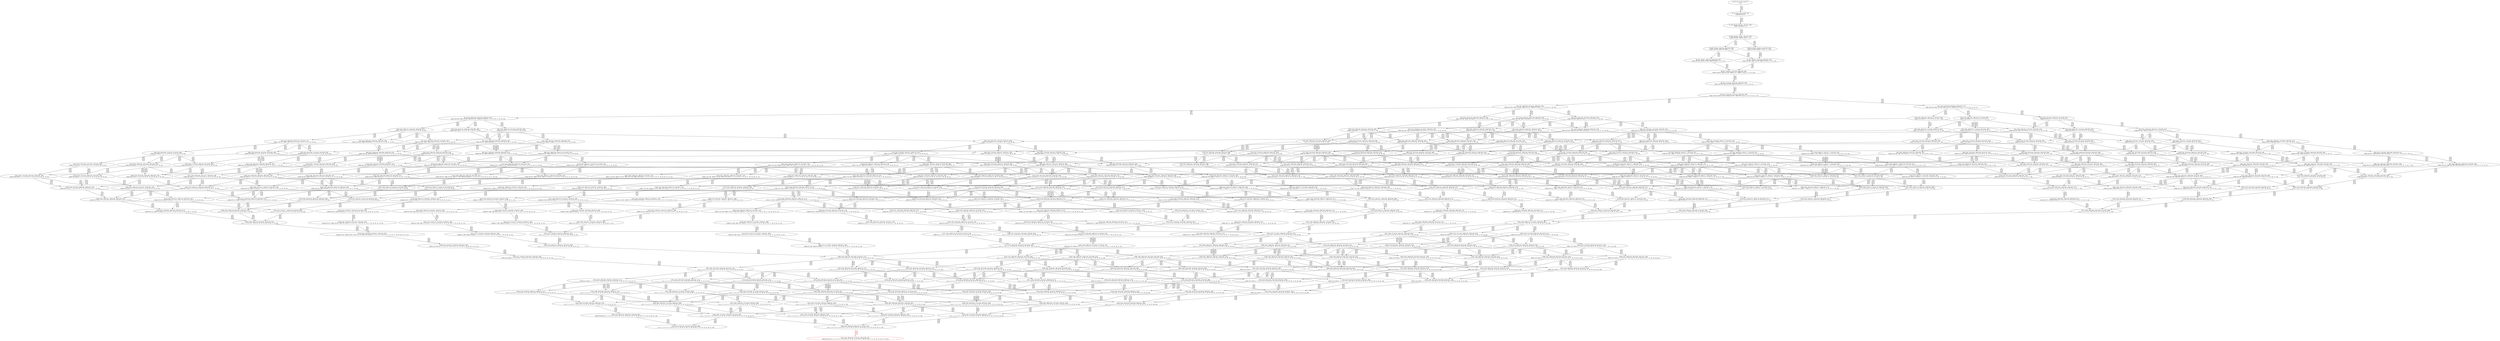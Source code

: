 digraph {
	S0[label="S0: [0, 0] [0, 0] [0, 0] [0, 0] \n{}{}"];
	S1[label="S1: [0, 0] [0, 0] [0, 0] [60, 76] \n{T0J0:60-76}{1}"];
	S2[label="S2: [60, 60] [60, 60] [60, 76] [130, 164] \n{T0J1:130-164}{1, 2}"];
	S3[label="S3: [60, 60] [60, 76] [62, 79] [130, 164] \n{T0J1:130-164, T0J2:62-79}{1, 2, 3}"];
	S4[label="S4: [62, 76] [62, 76] [118, 146] [130, 164] \n{T0J1:130-164, T0J3:118-146}{1, 2, 3, 4}"];
	S5[label="S5: [60, 76] [62, 79] [87, 110] [130, 164] \n{T0J1:130-164, T0J9:87-110}{1, 2, 3, 10}"];
	S6[label="S6: [62, 76] [87, 108] [118, 146] [130, 164] \n{T0J1:130-164, T0J3:118-146, T0J8:87-108}{1, 2, 3, 4, 9}"];
	S7[label="S7: [62, 79] [87, 110] [118, 149] [130, 164] \n{T0J1:130-164, T0J3:118-149, T0J9:87-110}{1, 2, 3, 4, 10}"];
	S8[label="S8: [87, 110] [87, 111] [118, 149] [130, 164] \n{T0J1:130-164, T0J3:118-149, T0J8:87-111, T0J9:87-110}{1, 2, 3, 4, 9, 10}"];
	S9[label="S9: [87, 111] [116, 147] [118, 149] [130, 164] \n{T0J1:130-164, T0J3:118-149, T0J10:116-147}{1, 2, 3, 4, 9, 10, 11}"];
	S10[label="S10: [87, 112] [116, 147] [118, 149] [130, 164] \n{T0J1:130-164, T0J3:118-149, T0J10:116-147, T0J15:87-112}{1, 2, 3, 4, 9, 10, 11, 16}"];
	S11[label="S11: [116, 147] [118, 149] [130, 164] [135, 172] \n{T0J1:130-164, T0J3:118-149, T0J10:116-147, T0J16:135-172}{1, 2, 3, 4, 9, 10, 11, 16, 17}"];
	S12[label="S12: [97, 124] [116, 147] [118, 149] [130, 164] \n{T0J1:130-164, T0J3:118-149, T0J10:116-147, T0J18:97-124}{1, 2, 3, 4, 9, 10, 11, 16, 19}"];
	S13[label="S13: [118, 147] [130, 164] [135, 172] [193, 241] \n{T0J4:193-241}{1, 2, 3, 4, 5, 9, 10, 11, 16, 17}"];
	S14[label="S14: [118, 149] [130, 164] [135, 172] [144, 183] \n{T0J11:144-183}{1, 2, 3, 4, 9, 10, 11, 12, 16, 17}"];
	S15[label="S15: [118, 149] [130, 164] [135, 172] [152, 192] \n{T0J17:152-192}{1, 2, 3, 4, 9, 10, 11, 16, 17, 18}"];
	S16[label="S16: [118, 124] [118, 147] [130, 164] [193, 218] \n{T0J1:130-164, T0J4:193-218}{1, 2, 3, 4, 5, 9, 10, 11, 16, 19}"];
	S17[label="S17: [116, 124] [118, 149] [130, 160] [144, 164] \n{T0J1:130-164, T0J11:144-160}{1, 2, 3, 4, 9, 10, 11, 12, 16, 19}"];
	S18[label="S18: [116, 147] [118, 149] [130, 164] [145, 184] \n{T0J1:130-164, T0J16:145-184}{1, 2, 3, 4, 9, 10, 11, 16, 17, 19}"];
	S19[label="S19: [116, 139] [118, 147] [119, 149] [130, 164] \n{T0J1:130-164, T0J3:118-149, T0J10:116-147, T0J19:119-139}{1, 2, 3, 4, 9, 10, 11, 16, 19, 20}"];
	S20[label="S20: [125, 156] [130, 164] [135, 172] [193, 241] \n{T0J4:193-241, T0J5:125-156}{1, 2, 3, 4, 5, 6, 9, 10, 11, 16, 17}"];
	S21[label="S21: [130, 164] [135, 172] [144, 183] [193, 243] \n{T0J4:193-243}{1, 2, 3, 4, 5, 9, 10, 11, 12, 16, 17}"];
	S22[label="S22: [130, 164] [135, 172] [152, 192] [193, 243] \n{T0J4:193-243, T0J17:152-192}{1, 2, 3, 4, 5, 9, 10, 11, 16, 17, 18}"];
	S23[label="S23: [130, 164] [135, 172] [144, 181] [144, 183] \n{T0J12:144-181}{1, 2, 3, 4, 9, 10, 11, 12, 13, 16, 17}"];
	S24[label="S24: [130, 164] [135, 172] [144, 184] [152, 192] \n{T0J17:152-192}{1, 2, 3, 4, 9, 10, 11, 12, 16, 17, 18}"];
	S25[label="S25: [118, 159] [130, 164] [135, 184] [152, 192] \n{T0J17:152-192}{1, 2, 3, 4, 9, 10, 11, 16, 17, 18, 19}"];
	S26[label="S26: [118, 133] [125, 147] [130, 164] [193, 218] \n{T0J1:130-164, T0J4:193-218, T0J5:125-133}{1, 2, 3, 4, 5, 6, 9, 10, 11, 16, 19}"];
	S27[label="S27: [118, 149] [130, 160] [144, 164] [193, 218] \n{T0J1:130-164, T0J4:193-218, T0J11:144-160}{1, 2, 3, 4, 5, 9, 10, 11, 12, 16, 19}"];
	S28[label="S28: [118, 149] [130, 164] [145, 184] [193, 241] \n{T0J4:193-241}{1, 2, 3, 4, 5, 9, 10, 11, 16, 17, 19}"];
	S29[label="S29: [118, 149] [130, 157] [142, 160] [144, 164] \n{T0J1:130-164, T0J11:144-160, T0J12:142-157}{1, 2, 3, 4, 9, 10, 11, 12, 13, 16, 19}"];
	S30[label="S30: [118, 149] [130, 164] [144, 183] [145, 184] \n{T0J11:144-183}{1, 2, 3, 4, 9, 10, 11, 12, 16, 17, 19}"];
	S31[label="S31: [118, 139] [119, 147] [130, 164] [193, 233] \n{T0J4:193-233}{1, 2, 3, 4, 5, 9, 10, 11, 16, 19, 20}"];
	S32[label="S32: [118, 139] [119, 149] [130, 164] [144, 175] \n{T0J11:144-175}{1, 2, 3, 4, 9, 10, 11, 12, 16, 19, 20}"];
	S33[label="S33: [118, 147] [119, 149] [130, 164] [164, 199] \n{T0J16:164-199}{1, 2, 3, 4, 9, 10, 11, 16, 17, 19, 20}"];
	S34[label="S34: [130, 164] [135, 172] [184, 230] [193, 241] \n{T0J4:193-241, T0J6:184-230}{1, 2, 3, 4, 5, 6, 7, 9, 10, 11, 16, 17}"];
	S35[label="S35: [130, 172] [135, 173] [144, 184] [193, 243] \n{T0J4:193-243}{1, 2, 3, 4, 5, 6, 9, 10, 11, 12, 16, 17}"];
	S36[label="S36: [130, 172] [135, 173] [152, 192] [193, 243] \n{T0J4:193-243}{1, 2, 3, 4, 5, 6, 9, 10, 11, 16, 17, 18}"];
	S37[label="S37: [135, 172] [144, 181] [144, 183] [193, 258] \n{T0J4:193-258}{1, 2, 3, 4, 5, 9, 10, 11, 12, 13, 16, 17}"];
	S38[label="S38: [135, 172] [144, 184] [152, 192] [193, 258] \n{T0J4:193-258}{1, 2, 3, 4, 5, 9, 10, 11, 12, 16, 17, 18}"];
	S39[label="S39: [130, 164] [135, 184] [152, 192] [193, 253] \n{T0J4:193-253}{1, 2, 3, 4, 5, 9, 10, 11, 16, 17, 18, 19}"];
	S40[label="S40: [135, 172] [144, 180] [144, 181] [155, 183] \n{T0J13:155-180}{1, 2, 3, 4, 9, 10, 11, 12, 13, 14, 16, 17}"];
	S41[label="S41: [135, 172] [144, 181] [144, 184] [156, 192] \n{T0J17:152-192}{1, 2, 3, 4, 9, 10, 11, 12, 13, 16, 17, 18}"];
	S42[label="S42: [130, 164] [135, 184] [144, 184] [152, 192] \n{T0J17:152-192}{1, 2, 3, 4, 9, 10, 11, 12, 16, 17, 18, 19}"];
	S43[label="S43: [119, 164] [130, 174] [140, 192] [152, 199] \n{T0J17:152-192}{1, 2, 3, 4, 9, 10, 11, 16, 17, 18, 19, 20}"];
	S44[label="S44: [125, 147] [130, 164] [177, 207] [193, 218] \n{T0J4:193-218, T0J6:177-207}{1, 2, 3, 4, 5, 6, 7, 9, 10, 11, 16, 19}"];
	S45[label="S45: [125, 158] [130, 164] [144, 169] [193, 218] \n{T0J4:193-218}{1, 2, 3, 4, 5, 6, 9, 10, 11, 12, 16, 19}"];
	S46[label="S46: [125, 158] [130, 164] [145, 193] [193, 241] \n{T0J4:193-241}{1, 2, 3, 4, 5, 6, 9, 10, 11, 16, 17, 19}"];
	S47[label="S47: [130, 160] [142, 164] [144, 181] [193, 243] \n{T0J4:193-243}{1, 2, 3, 4, 5, 9, 10, 11, 12, 13, 16, 19}"];
	S48[label="S48: [130, 164] [144, 184] [145, 206] [193, 243] \n{T0J4:193-243}{1, 2, 3, 4, 5, 9, 10, 11, 12, 16, 17, 19}"];
	S49[label="S49: [130, 157] [142, 160] [143, 164] [144, 180] \n{T0J13:143-180}{1, 2, 3, 4, 9, 10, 11, 12, 13, 14, 16, 19}"];
	S50[label="S50: [130, 164] [142, 181] [144, 183] [145, 206] \n{}{1, 2, 3, 4, 9, 10, 11, 12, 13, 16, 17, 19}"];
	S51[label="S51: [119, 147] [125, 148] [130, 164] [193, 233] \n{T0J4:193-233, T0J5:125-148}{1, 2, 3, 4, 5, 6, 9, 10, 11, 16, 19, 20}"];
	S52[label="S52: [119, 149] [130, 164] [144, 175] [193, 233] \n{T0J4:193-233, T0J11:144-175}{1, 2, 3, 4, 5, 9, 10, 11, 12, 16, 19, 20}"];
	S53[label="S53: [119, 149] [130, 164] [164, 199] [193, 241] \n{T0J4:193-241, T0J16:164-199}{1, 2, 3, 4, 5, 9, 10, 11, 16, 17, 19, 20}"];
	S54[label="S54: [119, 149] [130, 164] [144, 172] [144, 175] \n{T0J11:144-175, T0J12:144-172}{1, 2, 3, 4, 9, 10, 11, 12, 13, 16, 19, 20}"];
	S55[label="S55: [119, 149] [130, 164] [144, 183] [164, 199] \n{T0J11:144-183, T0J16:164-199}{1, 2, 3, 4, 9, 10, 11, 12, 16, 17, 19, 20}"];
	S56[label="S56: [135, 172] [182, 230] [184, 230] [193, 241] \n{T0J4:193-241, T0J6:184-230, T0J7:182-230}{1, 2, 3, 4, 5, 6, 7, 8, 9, 10, 11, 16, 17}"];
	S57[label="S57: [135, 173] [144, 184] [184, 243] [193, 246] \n{T0J4:193-243, T0J6:184-246}{1, 2, 3, 4, 5, 6, 7, 9, 10, 11, 12, 16, 17}"];
	S58[label="S58: [135, 173] [152, 192] [184, 243] [193, 246] \n{T0J4:193-243, T0J6:184-246}{1, 2, 3, 4, 5, 6, 7, 9, 10, 11, 16, 17, 18}"];
	S59[label="S59: [135, 181] [144, 181] [144, 184] [193, 258] \n{T0J4:193-258}{1, 2, 3, 4, 5, 6, 9, 10, 11, 12, 13, 16, 17}"];
	S60[label="S60: [135, 181] [144, 184] [152, 192] [193, 258] \n{T0J4:193-258}{1, 2, 3, 4, 5, 6, 9, 10, 11, 12, 16, 17, 18}"];
	S61[label="S61: [130, 173] [137, 192] [152, 193] [193, 253] \n{T0J4:193-253}{1, 2, 3, 4, 5, 6, 9, 10, 11, 16, 17, 18, 19}"];
	S62[label="S62: [144, 180] [144, 181] [155, 183] [193, 266] \n{T0J4:193-266}{1, 2, 3, 4, 5, 9, 10, 11, 12, 13, 14, 16, 17}"];
	S63[label="S63: [144, 181] [144, 184] [156, 192] [193, 266] \n{T0J4:193-266}{1, 2, 3, 4, 5, 9, 10, 11, 12, 13, 16, 17, 18}"];
	S64[label="S64: [135, 184] [144, 192] [152, 206] [193, 258] \n{T0J4:193-258}{1, 2, 3, 4, 5, 9, 10, 11, 12, 16, 17, 18, 19}"];
	S65[label="S65: [130, 174] [140, 192] [152, 199] [193, 258] \n{T0J4:193-258}{1, 2, 3, 4, 5, 9, 10, 11, 16, 17, 18, 19, 20}"];
	S66[label="S66: [140, 155] [144, 180] [144, 181] [155, 183] \n{T0J13:155-180, T0J14:140-155}{1, 2, 3, 4, 9, 10, 11, 12, 13, 14, 15, 16, 17}"];
	S67[label="S67: [144, 180] [144, 181] [155, 184] [160, 192] \n{T0J13:155-180, T0J17:152-192}{1, 2, 3, 4, 9, 10, 11, 12, 13, 14, 16, 17, 18}"];
	S68[label="S68: [135, 181] [144, 184] [145, 192] [156, 206] \n{T0J17:152-192}{1, 2, 3, 4, 9, 10, 11, 12, 13, 16, 17, 18, 19}"];
	S69[label="S69: [130, 174] [140, 184] [147, 192] [152, 199] \n{T0J17:152-192}{1, 2, 3, 4, 9, 10, 11, 12, 16, 17, 18, 19, 20}"];
	S70[label="S70: [130, 174] [140, 192] [152, 199] [170, 210] \n{T0J17:152-192, T0J20:170-210}{1, 2, 3, 4, 9, 10, 11, 16, 17, 18, 19, 20, 21}"];
	S71[label="S71: [130, 164] [177, 207] [177, 213] [193, 218] \n{T0J4:193-218, T0J6:177-207, T0J7:177-213}{1, 2, 3, 4, 5, 6, 7, 8, 9, 10, 11, 16, 19}"];
	S72[label="S72: [130, 164] [144, 183] [177, 218] [193, 232] \n{T0J4:193-218, T0J6:177-232}{1, 2, 3, 4, 5, 6, 7, 9, 10, 11, 12, 16, 19}"];
	S73[label="S73: [130, 164] [145, 206] [177, 232] [193, 241] \n{T0J4:193-241, T0J6:177-232}{1, 2, 3, 4, 5, 6, 7, 9, 10, 11, 16, 17, 19}"];
	S74[label="S74: [130, 164] [142, 169] [144, 181] [193, 243] \n{T0J4:193-243}{1, 2, 3, 4, 5, 6, 9, 10, 11, 12, 13, 16, 19}"];
	S75[label="S75: [130, 173] [144, 184] [145, 206] [193, 243] \n{T0J4:193-243}{1, 2, 3, 4, 5, 6, 9, 10, 11, 12, 16, 17, 19}"];
	S76[label="S76: [142, 164] [143, 180] [144, 181] [193, 251] \n{T0J4:193-251}{1, 2, 3, 4, 5, 9, 10, 11, 12, 13, 14, 16, 19}"];
	S77[label="S77: [142, 181] [144, 184] [145, 206] [193, 258] \n{T0J4:193-258}{1, 2, 3, 4, 5, 9, 10, 11, 12, 13, 16, 17, 19}"];
	S78[label="S78: [135, 155] [142, 160] [143, 164] [144, 180] \n{T0J14:135-155}{1, 2, 3, 4, 9, 10, 11, 12, 13, 14, 15, 16, 19}"];
	S79[label="S79: [142, 180] [143, 181] [144, 183] [155, 206] \n{}{1, 2, 3, 4, 9, 10, 11, 12, 13, 14, 16, 17, 19}"];
	S80[label="S80: [125, 148] [130, 164] [178, 221] [193, 233] \n{T0J4:193-233, T0J6:178-221}{1, 2, 3, 4, 5, 6, 7, 9, 10, 11, 16, 19, 20}"];
	S81[label="S81: [125, 158] [130, 164] [144, 183] [193, 233] \n{T0J4:193-233}{1, 2, 3, 4, 5, 6, 9, 10, 11, 12, 16, 19, 20}"];
	S82[label="S82: [125, 158] [130, 164] [164, 206] [193, 241] \n{T0J4:193-241, T0J16:164-206}{1, 2, 3, 4, 5, 6, 9, 10, 11, 16, 17, 19, 20}"];
	S83[label="S83: [130, 164] [144, 175] [144, 181] [193, 243] \n{T0J4:193-243}{1, 2, 3, 4, 5, 9, 10, 11, 12, 13, 16, 19, 20}"];
	S84[label="S84: [130, 164] [144, 184] [164, 206] [193, 243] \n{T0J4:193-243, T0J16:164-206}{1, 2, 3, 4, 5, 9, 10, 11, 12, 16, 17, 19, 20}"];
	S85[label="S85: [130, 164] [144, 172] [144, 175] [144, 180] \n{T0J13:144-180}{1, 2, 3, 4, 9, 10, 11, 12, 13, 14, 16, 19, 20}"];
	S86[label="S86: [130, 164] [144, 181] [144, 183] [164, 206] \n{T0J16:164-206}{1, 2, 3, 4, 9, 10, 11, 12, 13, 16, 17, 19, 20}"];
	S87[label="S87: [144, 208] [182, 239] [184, 243] [193, 246] \n{T0J4:193-243, T0J6:184-246, T0J7:182-239}{1, 2, 3, 4, 5, 6, 7, 8, 9, 10, 11, 12, 16, 17}"];
	S88[label="S88: [152, 192] [182, 239] [184, 243] [193, 246] \n{T0J4:193-243, T0J6:184-246, T0J7:182-239}{1, 2, 3, 4, 5, 6, 7, 8, 9, 10, 11, 16, 17, 18}"];
	S89[label="S89: [144, 181] [144, 184] [184, 255] [193, 258] \n{T0J4:193-258, T0J6:184-255}{1, 2, 3, 4, 5, 6, 7, 9, 10, 11, 12, 13, 16, 17}"];
	S90[label="S90: [144, 184] [152, 192] [184, 255] [193, 258] \n{T0J4:193-258, T0J6:184-255}{1, 2, 3, 4, 5, 6, 7, 9, 10, 11, 12, 16, 17, 18}"];
	S91[label="S91: [137, 192] [152, 206] [177, 247] [193, 253] \n{T0J4:193-253, T0J6:177-247}{1, 2, 3, 4, 5, 6, 7, 9, 10, 11, 16, 17, 18, 19}"];
	S92[label="S92: [144, 181] [144, 183] [155, 189] [193, 266] \n{T0J4:193-266}{1, 2, 3, 4, 5, 6, 9, 10, 11, 12, 13, 14, 16, 17}"];
	S93[label="S93: [144, 184] [144, 190] [156, 192] [193, 266] \n{T0J4:193-266}{1, 2, 3, 4, 5, 6, 9, 10, 11, 12, 13, 16, 17, 18}"];
	S94[label="S94: [137, 192] [144, 193] [152, 206] [193, 258] \n{T0J4:193-258}{1, 2, 3, 4, 5, 6, 9, 10, 11, 12, 16, 17, 18, 19}"];
	S95[label="S95: [130, 183] [140, 192] [152, 206] [193, 258] \n{T0J4:193-258}{1, 2, 3, 4, 5, 6, 9, 10, 11, 16, 17, 18, 19, 20}"];
	S96[label="S96: [144, 180] [144, 181] [155, 183] [193, 266] \n{T0J4:193-266}{1, 2, 3, 4, 5, 9, 10, 11, 12, 13, 14, 15, 16, 17}"];
	S97[label="S97: [144, 181] [155, 184] [160, 192] [193, 274] \n{T0J4:193-274}{1, 2, 3, 4, 5, 9, 10, 11, 12, 13, 14, 16, 17, 18}"];
	S98[label="S98: [144, 184] [145, 192] [156, 206] [193, 275] \n{T0J4:193-275}{1, 2, 3, 4, 5, 9, 10, 11, 12, 13, 16, 17, 18, 19}"];
	S99[label="S99: [140, 184] [147, 192] [152, 206] [193, 268] \n{T0J4:193-268}{1, 2, 3, 4, 5, 9, 10, 11, 12, 16, 17, 18, 19, 20}"];
	S100[label="S100: [140, 192] [152, 199] [170, 210] [193, 268] \n{T0J4:193-268}{1, 2, 3, 4, 5, 9, 10, 11, 16, 17, 18, 19, 20, 21}"];
	S101[label="S101: [144, 180] [144, 181] [155, 184] [160, 194] \n{T0J13:155-180, T0J17:152-194}{1, 2, 3, 4, 9, 10, 11, 12, 13, 14, 15, 16, 17, 18}"];
	S102[label="S102: [143, 181] [144, 184] [155, 192] [160, 206] \n{T0J17:152-192}{1, 2, 3, 4, 9, 10, 11, 12, 13, 14, 16, 17, 18, 19}"];
	S103[label="S103: [140, 181] [144, 184] [152, 192] [156, 206] \n{T0J17:152-192}{1, 2, 3, 4, 9, 10, 11, 12, 13, 16, 17, 18, 19, 20}"];
	S104[label="S104: [140, 184] [147, 192] [152, 199] [170, 210] \n{T0J17:152-192, T0J20:170-210}{1, 2, 3, 4, 9, 10, 11, 12, 16, 17, 18, 19, 20, 21}"];
	S105[label="S105: [140, 192] [152, 199] [170, 210] [187, 218] \n{T0J17:152-192, T0J20:170-210, T0J21:187-218}{1, 2, 3, 4, 9, 10, 11, 16, 17, 18, 19, 20, 21, 22}"];
	S106[label="S106: [144, 200] [177, 218] [177, 230] [193, 232] \n{T0J4:193-218, T0J6:177-232, T0J7:177-230}{1, 2, 3, 4, 5, 6, 7, 8, 9, 10, 11, 12, 16, 19}"];
	S107[label="S107: [145, 206] [177, 230] [178, 232] [193, 241] \n{T0J4:193-241, T0J6:177-232, T0J7:177-230}{1, 2, 3, 4, 5, 6, 7, 8, 9, 10, 11, 16, 17, 19}"];
	S108[label="S108: [142, 181] [144, 183] [177, 238] [193, 243] \n{T0J4:193-243, T0J6:177-238}{1, 2, 3, 4, 5, 6, 7, 9, 10, 11, 12, 13, 16, 19}"];
	S109[label="S109: [144, 184] [145, 206] [177, 243] [193, 247] \n{T0J4:193-243, T0J6:177-247}{1, 2, 3, 4, 5, 6, 7, 9, 10, 11, 12, 16, 17, 19}"];
	S110[label="S110: [142, 173] [144, 180] [149, 181] [193, 251] \n{T0J4:193-251}{1, 2, 3, 4, 5, 6, 9, 10, 11, 12, 13, 14, 16, 19}"];
	S111[label="S111: [142, 184] [144, 190] [149, 206] [193, 258] \n{T0J4:193-258}{1, 2, 3, 4, 5, 6, 9, 10, 11, 12, 13, 16, 17, 19}"];
	S112[label="S112: [142, 160] [143, 180] [144, 181] [193, 251] \n{T0J4:193-251}{1, 2, 3, 4, 5, 9, 10, 11, 12, 13, 14, 15, 16, 19}"];
	S113[label="S113: [143, 181] [144, 184] [155, 206] [193, 274] \n{T0J4:193-274}{1, 2, 3, 4, 5, 9, 10, 11, 12, 13, 14, 16, 17, 19}"];
	S114[label="S114: [142, 160] [143, 181] [144, 183] [155, 208] \n{}{1, 2, 3, 4, 9, 10, 11, 12, 13, 14, 15, 16, 17, 19}"];
	S115[label="S115: [130, 164] [177, 214] [178, 221] [193, 233] \n{T0J4:193-233, T0J6:178-221, T0J7:177-214}{1, 2, 3, 4, 5, 6, 7, 8, 9, 10, 11, 16, 19, 20}"];
	S116[label="S116: [130, 164] [144, 184] [178, 232] [193, 233] \n{T0J4:193-233, T0J6:178-232}{1, 2, 3, 4, 5, 6, 7, 9, 10, 11, 12, 16, 19, 20}"];
	S117[label="S117: [130, 164] [164, 206] [178, 232] [193, 241] \n{T0J4:193-241, T0J6:178-232, T0J16:164-206}{1, 2, 3, 4, 5, 6, 7, 9, 10, 11, 16, 17, 19, 20}"];
	S118[label="S118: [130, 173] [144, 181] [144, 183] [193, 243] \n{T0J4:193-243}{1, 2, 3, 4, 5, 6, 9, 10, 11, 12, 13, 16, 19, 20}"];
	S119[label="S119: [130, 173] [144, 184] [164, 206] [193, 243] \n{T0J4:193-243, T0J16:164-206}{1, 2, 3, 4, 5, 6, 9, 10, 11, 12, 16, 17, 19, 20}"];
	S120[label="S120: [144, 175] [144, 180] [144, 181] [193, 258] \n{T0J4:193-258}{1, 2, 3, 4, 5, 9, 10, 11, 12, 13, 14, 16, 19, 20}"];
	S121[label="S121: [144, 181] [144, 184] [164, 206] [193, 258] \n{T0J4:193-258, T0J16:164-206}{1, 2, 3, 4, 5, 9, 10, 11, 12, 13, 16, 17, 19, 20}"];
	S122[label="S122: [135, 155] [144, 172] [144, 175] [144, 180] \n{T0J14:135-155}{1, 2, 3, 4, 9, 10, 11, 12, 13, 14, 15, 16, 19, 20}"];
	S123[label="S123: [144, 180] [144, 181] [144, 183] [164, 206] \n{T0J16:164-206}{1, 2, 3, 4, 9, 10, 11, 12, 13, 14, 16, 17, 19, 20}"];
	S124[label="S124: [144, 239] [182, 247] [184, 255] [193, 258] \n{}{1, 2, 3, 4, 5, 6, 7, 8, 9, 10, 11, 12, 13, 16, 17}"];
	S125[label="S125: [152, 228] [182, 250] [184, 255] [193, 258] \n{T0J4:193-258}{1, 2, 3, 4, 5, 6, 7, 8, 9, 10, 11, 12, 16, 17, 18}"];
	S126[label="S126: [144, 183] [155, 189] [184, 255] [193, 266] \n{T0J4:193-266, T0J6:184-255}{1, 2, 3, 4, 5, 6, 7, 9, 10, 11, 12, 13, 14, 16, 17}"];
	S127[label="S127: [144, 190] [156, 192] [184, 258] [193, 266] \n{T0J4:193-266, T0J6:184-258}{1, 2, 3, 4, 5, 6, 7, 9, 10, 11, 12, 13, 16, 17, 18}"];
	S128[label="S128: [144, 193] [152, 206] [177, 258] [193, 266] \n{T0J4:193-258, T0J6:177-266}{1, 2, 3, 4, 5, 6, 7, 9, 10, 11, 12, 16, 17, 18, 19}"];
	S129[label="S129: [152, 206] [177, 247] [181, 253] [193, 258] \n{T0J4:193-253, T0J7:177-258}{1, 2, 3, 4, 5, 6, 7, 8, 9, 10, 11, 16, 17, 18, 19}"];
	S130[label="S130: [140, 192] [152, 206] [177, 257] [193, 258] \n{T0J4:193-258, T0J6:177-257}{1, 2, 3, 4, 5, 6, 7, 9, 10, 11, 16, 17, 18, 19, 20}"];
	S131[label="S131: [144, 181] [149, 183] [155, 189] [193, 266] \n{T0J4:193-266}{1, 2, 3, 4, 5, 6, 9, 10, 11, 12, 13, 14, 15, 16, 17}"];
	S132[label="S132: [144, 184] [155, 190] [160, 192] [193, 274] \n{T0J4:193-274}{1, 2, 3, 4, 5, 6, 9, 10, 11, 12, 13, 14, 16, 17, 18}"];
	S133[label="S133: [144, 192] [149, 193] [156, 206] [193, 275] \n{T0J4:193-275}{1, 2, 3, 4, 5, 6, 9, 10, 11, 12, 13, 16, 17, 18, 19}"];
	S134[label="S134: [140, 192] [147, 193] [152, 206] [193, 268] \n{T0J4:193-268}{1, 2, 3, 4, 5, 6, 9, 10, 11, 12, 16, 17, 18, 19, 20}"];
	S135[label="S135: [140, 199] [152, 206] [170, 210] [193, 268] \n{T0J4:193-268}{1, 2, 3, 4, 5, 6, 9, 10, 11, 16, 17, 18, 19, 20, 21}"];
	S136[label="S136: [144, 181] [155, 184] [160, 194] [193, 274] \n{T0J4:193-274}{1, 2, 3, 4, 5, 9, 10, 11, 12, 13, 14, 15, 16, 17, 18}"];
	S137[label="S137: [144, 184] [155, 192] [160, 206] [193, 275] \n{T0J4:193-275}{1, 2, 3, 4, 5, 9, 10, 11, 12, 13, 14, 16, 17, 18, 19}"];
	S138[label="S138: [144, 184] [152, 192] [156, 206] [193, 275] \n{T0J4:193-275}{1, 2, 3, 4, 5, 9, 10, 11, 12, 13, 16, 17, 18, 19, 20}"];
	S139[label="S139: [147, 192] [152, 206] [170, 210] [193, 278] \n{T0J4:193-278}{1, 2, 3, 4, 5, 9, 10, 11, 12, 16, 17, 18, 19, 20, 21}"];
	S140[label="S140: [152, 199] [170, 210] [187, 218] [197, 286] \n{T0J4:193-286}{1, 2, 3, 4, 5, 9, 10, 11, 16, 17, 18, 19, 20, 21, 22}"];
	S141[label="S141: [143, 181] [144, 184] [155, 194] [160, 208] \n{T0J17:152-194}{1, 2, 3, 4, 9, 10, 11, 12, 13, 14, 15, 16, 17, 18, 19}"];
	S142[label="S142: [144, 181] [144, 184] [156, 192] [165, 206] \n{T0J17:152-192}{1, 2, 3, 4, 9, 10, 11, 12, 13, 14, 16, 17, 18, 19, 20}"];
	S143[label="S143: [144, 184] [152, 192] [156, 206] [170, 210] \n{T0J17:152-192, T0J20:170-210}{1, 2, 3, 4, 9, 10, 11, 12, 13, 16, 17, 18, 19, 20, 21}"];
	S144[label="S144: [147, 192] [152, 199] [170, 210] [187, 218] \n{T0J17:152-192, T0J20:170-210, T0J21:187-218}{1, 2, 3, 4, 9, 10, 11, 12, 16, 17, 18, 19, 20, 21, 22}"];
	S145[label="S145: [149, 158] [152, 199] [170, 210] [187, 218] \n{T0J17:152-192, T0J20:170-210, T0J21:187-218, T0J22:149-158}{1, 2, 3, 4, 9, 10, 11, 16, 17, 18, 19, 20, 21, 22, 23}"];
	S146[label="S146: [144, 218] [177, 238] [177, 243] [193, 247] \n{}{1, 2, 3, 4, 5, 6, 7, 8, 9, 10, 11, 12, 13, 16, 19}"];
	S147[label="S147: [145, 230] [177, 243] [178, 247] [193, 250] \n{}{1, 2, 3, 4, 5, 6, 7, 8, 9, 10, 11, 12, 16, 17, 19}"];
	S148[label="S148: [144, 180] [149, 183] [177, 247] [193, 251] \n{T0J4:193-251, T0J6:177-247}{1, 2, 3, 4, 5, 6, 7, 9, 10, 11, 12, 13, 14, 16, 19}"];
	S149[label="S149: [144, 190] [149, 206] [177, 258] [193, 258] \n{T0J4:193-258, T0J6:177-258}{1, 2, 3, 4, 5, 6, 7, 9, 10, 11, 12, 13, 16, 17, 19}"];
	S150[label="S150: [143, 169] [144, 180] [149, 181] [193, 251] \n{T0J4:193-251}{1, 2, 3, 4, 5, 6, 9, 10, 11, 12, 13, 14, 15, 16, 19}"];
	S151[label="S151: [144, 184] [149, 190] [155, 206] [193, 274] \n{T0J4:193-274}{1, 2, 3, 4, 5, 6, 9, 10, 11, 12, 13, 14, 16, 17, 19}"];
	S152[label="S152: [143, 181] [144, 184] [155, 208] [193, 274] \n{T0J4:193-274}{1, 2, 3, 4, 5, 9, 10, 11, 12, 13, 14, 15, 16, 17, 19}"];
	S153[label="S153: [144, 200] [177, 230] [178, 232] [193, 233] \n{T0J4:193-233, T0J6:178-232, T0J7:177-230}{1, 2, 3, 4, 5, 6, 7, 8, 9, 10, 11, 12, 16, 19, 20}"];
	S154[label="S154: [164, 206] [178, 230] [178, 232] [193, 241] \n{T0J4:193-241, T0J6:178-232, T0J7:177-230, T0J16:164-206}{1, 2, 3, 4, 5, 6, 7, 8, 9, 10, 11, 16, 17, 19, 20}"];
	S155[label="S155: [144, 181] [144, 184] [178, 243] [193, 247] \n{T0J4:193-243, T0J6:178-247}{1, 2, 3, 4, 5, 6, 7, 9, 10, 11, 12, 13, 16, 19, 20}"];
	S156[label="S156: [144, 184] [164, 206] [178, 243] [193, 247] \n{T0J4:193-243, T0J6:178-247}{1, 2, 3, 4, 5, 6, 7, 9, 10, 11, 12, 16, 17, 19, 20}"];
	S157[label="S157: [144, 180] [144, 181] [151, 184] [193, 258] \n{T0J4:193-258}{1, 2, 3, 4, 5, 6, 9, 10, 11, 12, 13, 14, 16, 19, 20}"];
	S158[label="S158: [144, 184] [144, 190] [164, 206] [193, 258] \n{T0J4:193-258}{1, 2, 3, 4, 5, 6, 9, 10, 11, 12, 13, 16, 17, 19, 20}"];
	S159[label="S159: [144, 172] [144, 180] [144, 181] [193, 258] \n{T0J4:193-258}{1, 2, 3, 4, 5, 9, 10, 11, 12, 13, 14, 15, 16, 19, 20}"];
	S160[label="S160: [144, 181] [144, 184] [164, 206] [193, 274] \n{T0J4:193-274}{1, 2, 3, 4, 5, 9, 10, 11, 12, 13, 14, 16, 17, 19, 20}"];
	S161[label="S161: [144, 172] [144, 181] [144, 183] [164, 208] \n{T0J16:164-208}{1, 2, 3, 4, 9, 10, 11, 12, 13, 14, 15, 16, 17, 19, 20}"];
	S162[label="S162: [155, 247] [182, 255] [184, 258] [193, 271] \n{}{1, 2, 3, 4, 5, 6, 7, 8, 9, 10, 11, 12, 13, 14, 16, 17}"];
	S163[label="S163: [156, 250] [182, 256] [184, 258] [193, 266] \n{}{1, 2, 3, 4, 5, 6, 7, 8, 9, 10, 11, 12, 13, 16, 17, 18}"];
	S164[label="S164: [149, 183] [155, 189] [184, 255] [193, 266] \n{T0J4:193-266, T0J6:184-255}{1, 2, 3, 4, 5, 6, 7, 9, 10, 11, 12, 13, 14, 15, 16, 17}"];
	S165[label="S165: [155, 190] [160, 192] [184, 258] [193, 274] \n{T0J4:193-274, T0J6:184-258}{1, 2, 3, 4, 5, 6, 7, 9, 10, 11, 12, 13, 14, 16, 17, 18}"];
	S166[label="S166: [149, 193] [156, 206] [177, 266] [193, 275] \n{T0J4:193-275, T0J6:177-266}{1, 2, 3, 4, 5, 6, 7, 9, 10, 11, 12, 13, 16, 17, 18, 19}"];
	S167[label="S167: [152, 242] [177, 258] [181, 259] [193, 266] \n{}{1, 2, 3, 4, 5, 6, 7, 8, 9, 10, 11, 12, 16, 17, 18, 19}"];
	S168[label="S168: [147, 193] [152, 206] [177, 266] [193, 268] \n{T0J4:193-268, T0J6:177-266}{1, 2, 3, 4, 5, 6, 7, 9, 10, 11, 12, 16, 17, 18, 19, 20}"];
	S169[label="S169: [152, 206] [177, 257] [192, 258] [193, 258] \n{T0J4:193-258, T0J7:192-258}{1, 2, 3, 4, 5, 6, 7, 8, 9, 10, 11, 16, 17, 18, 19, 20}"];
	S170[label="S170: [152, 206] [170, 210] [191, 268] [193, 273] \n{T0J6:177-273}{1, 2, 3, 4, 5, 6, 7, 9, 10, 11, 16, 17, 18, 19, 20, 21}"];
	S171[label="S171: [149, 184] [155, 190] [160, 194] [193, 274] \n{T0J4:193-274}{1, 2, 3, 4, 5, 6, 9, 10, 11, 12, 13, 14, 15, 16, 17, 18}"];
	S172[label="S172: [149, 192] [155, 193] [160, 206] [193, 275] \n{T0J4:193-275}{1, 2, 3, 4, 5, 6, 9, 10, 11, 12, 13, 14, 16, 17, 18, 19}"];
	S173[label="S173: [144, 192] [152, 193] [156, 206] [193, 275] \n{T0J4:193-275}{1, 2, 3, 4, 5, 6, 9, 10, 11, 12, 13, 16, 17, 18, 19, 20}"];
	S174[label="S174: [147, 201] [152, 206] [170, 210] [193, 278] \n{T0J4:193-278}{1, 2, 3, 4, 5, 6, 9, 10, 11, 12, 16, 17, 18, 19, 20, 21}"];
	S175[label="S175: [152, 208] [170, 210] [187, 218] [197, 286] \n{}{1, 2, 3, 4, 5, 6, 9, 10, 11, 16, 17, 18, 19, 20, 21, 22}"];
	S176[label="S176: [144, 184] [155, 194] [160, 208] [193, 275] \n{T0J4:193-275}{1, 2, 3, 4, 5, 9, 10, 11, 12, 13, 14, 15, 16, 17, 18, 19}"];
	S177[label="S177: [144, 184] [156, 192] [165, 206] [193, 275] \n{T0J4:193-275}{1, 2, 3, 4, 5, 9, 10, 11, 12, 13, 14, 16, 17, 18, 19, 20}"];
	S178[label="S178: [152, 192] [156, 206] [170, 210] [193, 278] \n{T0J4:193-278}{1, 2, 3, 4, 5, 9, 10, 11, 12, 13, 16, 17, 18, 19, 20, 21}"];
	S179[label="S179: [144, 181] [144, 184] [156, 194] [165, 208] \n{T0J17:152-194}{1, 2, 3, 4, 9, 10, 11, 12, 13, 14, 15, 16, 17, 18, 19, 20}"];
	S180[label="S180: [144, 160] [153, 184] [155, 194] [160, 208] \n{T0J17:152-194, T0J24:153-160}{1, 2, 3, 4, 9, 10, 11, 12, 13, 14, 15, 16, 17, 18, 19, 25}"];
	S181[label="S181: [144, 184] [156, 192] [165, 206] [170, 210] \n{T0J17:152-192, T0J20:170-210}{1, 2, 3, 4, 9, 10, 11, 12, 13, 14, 16, 17, 18, 19, 20, 21}"];
	S182[label="S182: [152, 192] [156, 206] [170, 210] [187, 218] \n{T0J17:152-192, T0J20:170-210, T0J21:187-218}{1, 2, 3, 4, 9, 10, 11, 12, 13, 16, 17, 18, 19, 20, 21, 22}"];
	S183[label="S183: [152, 199] [170, 210] [187, 218] [222, 286] \n{T0J4:222-286}{1, 2, 3, 4, 5, 9, 10, 11, 12, 16, 17, 18, 19, 20, 21, 22}"];
	S184[label="S184: [152, 199] [170, 210] [187, 218] [224, 252] \n{T0J4:224-252, T0J20:170-210, T0J21:187-218}{1, 2, 3, 4, 5, 9, 10, 11, 16, 17, 18, 19, 20, 21, 22, 23}"];
	S185[label="S185: [149, 238] [177, 246] [177, 247] [193, 251] \n{}{1, 2, 3, 4, 5, 6, 7, 8, 9, 10, 11, 12, 13, 14, 16, 19}"];
	S186[label="S186: [149, 243] [177, 256] [178, 258] [193, 263] \n{}{1, 2, 3, 4, 5, 6, 7, 8, 9, 10, 11, 12, 13, 16, 17, 19}"];
	S187[label="S187: [144, 180] [149, 183] [177, 247] [193, 251] \n{T0J4:193-251, T0J6:177-247}{1, 2, 3, 4, 5, 6, 7, 9, 10, 11, 12, 13, 14, 15, 16, 19}"];
	S188[label="S188: [149, 190] [155, 206] [177, 258] [193, 274] \n{T0J4:193-274, T0J6:177-258}{1, 2, 3, 4, 5, 6, 7, 9, 10, 11, 12, 13, 14, 16, 17, 19}"];
	S189[label="S189: [144, 184] [149, 190] [155, 208] [193, 274] \n{T0J4:193-274}{1, 2, 3, 4, 5, 6, 9, 10, 11, 12, 13, 14, 15, 16, 17, 19}"];
	S190[label="S190: [144, 230] [177, 243] [178, 247] [193, 247] \n{}{1, 2, 3, 4, 5, 6, 7, 8, 9, 10, 11, 12, 13, 16, 19, 20}"];
	S191[label="S191: [164, 230] [178, 243] [192, 247] [193, 250] \n{}{1, 2, 3, 4, 5, 6, 7, 8, 9, 10, 11, 12, 16, 17, 19, 20}"];
	S192[label="S192: [144, 181] [151, 184] [178, 254] [193, 258] \n{T0J4:193-258, T0J6:178-254}{1, 2, 3, 4, 5, 6, 7, 9, 10, 11, 12, 13, 14, 16, 19, 20}"];
	S193[label="S193: [144, 190] [164, 206] [178, 258] [193, 258] \n{T0J4:193-258, T0J6:178-258}{1, 2, 3, 4, 5, 6, 7, 9, 10, 11, 12, 13, 16, 17, 19, 20}"];
	S194[label="S194: [144, 180] [144, 181] [151, 184] [193, 258] \n{T0J4:193-258}{1, 2, 3, 4, 5, 6, 9, 10, 11, 12, 13, 14, 15, 16, 19, 20}"];
	S195[label="S195: [144, 184] [151, 190] [164, 206] [193, 274] \n{T0J4:193-274}{1, 2, 3, 4, 5, 6, 9, 10, 11, 12, 13, 14, 16, 17, 19, 20}"];
	S196[label="S196: [144, 181] [144, 184] [164, 208] [193, 274] \n{T0J4:193-274}{1, 2, 3, 4, 5, 9, 10, 11, 12, 13, 14, 15, 16, 17, 19, 20}"];
	S197[label="S197: [155, 254] [182, 255] [184, 258] [193, 271] \n{}{1, 2, 3, 4, 5, 6, 7, 8, 9, 10, 11, 12, 13, 14, 15, 16, 17}"];
	S198[label="S198: [160, 256] [182, 258] [184, 266] [193, 282] \n{}{1, 2, 3, 4, 5, 6, 7, 8, 9, 10, 11, 12, 13, 14, 16, 17, 18}"];
	S199[label="S199: [156, 258] [177, 259] [181, 266] [193, 275] \n{}{1, 2, 3, 4, 5, 6, 7, 8, 9, 10, 11, 12, 13, 16, 17, 18, 19}"];
	S200[label="S200: [152, 242] [177, 259] [192, 266] [193, 268] \n{}{1, 2, 3, 4, 5, 6, 7, 8, 9, 10, 11, 12, 16, 17, 18, 19, 20}"];
	S201[label="S201: [152, 193] [156, 206] [177, 266] [193, 275] \n{T0J4:193-275, T0J6:177-266}{1, 2, 3, 4, 5, 6, 7, 9, 10, 11, 12, 13, 16, 17, 18, 19, 20}"];
	S202[label="S202: [170, 210] [191, 268] [193, 272] [204, 273] \n{T0J7:204-272}{1, 2, 3, 4, 5, 6, 7, 8, 9, 10, 11, 16, 17, 18, 19, 20, 21}"];
	S203[label="S203: [155, 190] [160, 194] [193, 258] [208, 274] \n{T0J4:193-274, T0J6:208-258}{1, 2, 3, 4, 5, 6, 7, 9, 10, 11, 12, 13, 14, 15, 16, 17, 18}"];
	S204[label="S204: [155, 193] [160, 206] [193, 266] [208, 275] \n{T0J4:193-275, T0J6:208-266}{1, 2, 3, 4, 5, 6, 7, 9, 10, 11, 12, 13, 14, 16, 17, 18, 19}"];
	S205[label="S205: [151, 192] [156, 193] [165, 206] [193, 275] \n{T0J4:193-275}{1, 2, 3, 4, 5, 6, 9, 10, 11, 12, 13, 14, 16, 17, 18, 19, 20}"];
	S206[label="S206: [152, 201] [156, 206] [170, 210] [193, 278] \n{T0J4:193-278}{1, 2, 3, 4, 5, 6, 9, 10, 11, 12, 13, 16, 17, 18, 19, 20, 21}"];
	S207[label="S207: [152, 206] [170, 210] [193, 275] [206, 278] \n{T0J6:206-275}{1, 2, 3, 4, 5, 6, 7, 9, 10, 11, 12, 16, 17, 18, 19, 20, 21}"];
	S208[label="S208: [170, 210] [187, 218] [197, 282] [211, 286] \n{T0J6:211-282}{1, 2, 3, 4, 5, 6, 7, 9, 10, 11, 16, 17, 18, 19, 20, 21, 22}"];
	S209[label="S209: [149, 193] [155, 194] [160, 208] [193, 275] \n{T0J4:193-275}{1, 2, 3, 4, 5, 6, 9, 10, 11, 12, 13, 14, 15, 16, 17, 18, 19}"];
	S210[label="S210: [144, 184] [156, 194] [165, 208] [193, 275] \n{T0J4:193-275}{1, 2, 3, 4, 5, 9, 10, 11, 12, 13, 14, 15, 16, 17, 18, 19, 20}"];
	S211[label="S211: [153, 184] [155, 194] [160, 208] [193, 275] \n{T0J4:193-275}{1, 2, 3, 4, 5, 9, 10, 11, 12, 13, 14, 15, 16, 17, 18, 19, 25}"];
	S212[label="S212: [156, 192] [165, 206] [170, 210] [195, 278] \n{T0J4:193-278}{1, 2, 3, 4, 5, 9, 10, 11, 12, 13, 14, 16, 17, 18, 19, 20, 21}"];
	S213[label="S213: [144, 184] [156, 194] [165, 208] [170, 212] \n{T0J17:152-194, T0J20:170-212}{1, 2, 3, 4, 9, 10, 11, 12, 13, 14, 15, 16, 17, 18, 19, 20, 21}"];
	S214[label="S214: [144, 176] [153, 184] [156, 194] [165, 208] \n{T0J17:152-194, T0J24:153-160}{1, 2, 3, 4, 9, 10, 11, 12, 13, 14, 15, 16, 17, 18, 19, 20, 25}"];
	S215[label="S215: [156, 192] [165, 206] [170, 210] [201, 218] \n{T0J17:152-192, T0J20:170-210, T0J21:201-218}{1, 2, 3, 4, 9, 10, 11, 12, 13, 14, 16, 17, 18, 19, 20, 21, 22}"];
	S216[label="S216: [156, 206] [170, 210] [187, 218] [227, 286] \n{T0J4:227-286}{1, 2, 3, 4, 5, 9, 10, 11, 12, 13, 16, 17, 18, 19, 20, 21, 22}"];
	S217[label="S217: [159, 208] [170, 210] [187, 218] [222, 286] \n{T0J4:222-286, T0J5:159-208}{1, 2, 3, 4, 5, 6, 9, 10, 11, 12, 16, 17, 18, 19, 20, 21, 22}"];
	S218[label="S218: [159, 208] [170, 210] [187, 218] [224, 252] \n{T0J4:224-252, T0J5:159-208}{1, 2, 3, 4, 5, 6, 9, 10, 11, 16, 17, 18, 19, 20, 21, 22, 23}"];
	S219[label="S219: [149, 245] [177, 246] [177, 247] [193, 251] \n{}{1, 2, 3, 4, 5, 6, 7, 8, 9, 10, 11, 12, 13, 14, 15, 16, 19}"];
	S220[label="S220: [155, 256] [177, 258] [178, 263] [193, 275] \n{}{1, 2, 3, 4, 5, 6, 7, 8, 9, 10, 11, 12, 13, 14, 16, 17, 19}"];
	S221[label="S221: [149, 190] [155, 208] [192, 258] [193, 274] \n{T0J4:193-274, T0J6:177-258}{1, 2, 3, 4, 5, 6, 7, 9, 10, 11, 12, 13, 14, 15, 16, 17, 19}"];
	S222[label="S222: [151, 243] [177, 247] [178, 254] [193, 262] \n{}{1, 2, 3, 4, 5, 6, 7, 8, 9, 10, 11, 12, 13, 14, 16, 19, 20}"];
	S223[label="S223: [164, 243] [178, 256] [192, 258] [193, 263] \n{}{1, 2, 3, 4, 5, 6, 7, 8, 9, 10, 11, 12, 13, 16, 17, 19, 20}"];
	S224[label="S224: [144, 181] [151, 184] [178, 254] [193, 258] \n{T0J4:193-258, T0J6:178-254}{1, 2, 3, 4, 5, 6, 7, 9, 10, 11, 12, 13, 14, 15, 16, 19, 20}"];
	S225[label="S225: [151, 190] [164, 206] [178, 258] [193, 274] \n{T0J4:193-274, T0J6:178-258}{1, 2, 3, 4, 5, 6, 7, 9, 10, 11, 12, 13, 14, 16, 17, 19, 20}"];
	S226[label="S226: [144, 184] [151, 190] [164, 208] [193, 274] \n{T0J4:193-274}{1, 2, 3, 4, 5, 6, 9, 10, 11, 12, 13, 14, 15, 16, 17, 19, 20}"];
	S227[label="S227: [160, 258] [182, 263] [184, 271] [193, 300] \n{}{1, 2, 3, 4, 5, 6, 7, 8, 9, 10, 11, 12, 13, 14, 15, 16, 17, 18}"];
	S228[label="S228: [160, 259] [181, 266] [181, 275] [193, 290] \n{}{1, 2, 3, 4, 5, 6, 7, 8, 9, 10, 11, 12, 13, 14, 16, 17, 18, 19}"];
	S229[label="S229: [156, 259] [177, 266] [192, 268] [193, 275] \n{}{1, 2, 3, 4, 5, 6, 7, 8, 9, 10, 11, 12, 13, 16, 17, 18, 19, 20}"];
	S230[label="S230: [170, 246] [193, 272] [198, 275] [204, 278] \n{}{1, 2, 3, 4, 5, 6, 7, 8, 9, 10, 11, 12, 16, 17, 18, 19, 20, 21}"];
	S231[label="S231: [156, 193] [165, 206] [193, 266] [210, 275] \n{T0J4:193-275, T0J6:210-266}{1, 2, 3, 4, 5, 6, 7, 9, 10, 11, 12, 13, 14, 16, 17, 18, 19, 20}"];
	S232[label="S232: [156, 206] [170, 210] [193, 275] [211, 278] \n{T0J6:211-275}{1, 2, 3, 4, 5, 6, 7, 9, 10, 11, 12, 13, 16, 17, 18, 19, 20, 21}"];
	S233[label="S233: [187, 218] [197, 276] [211, 282] [222, 286] \n{T0J6:211-282, T0J7:222-276}{1, 2, 3, 4, 5, 6, 7, 8, 9, 10, 11, 16, 17, 18, 19, 20, 21, 22}"];
	S234[label="S234: [155, 194] [160, 208] [193, 267] [208, 275] \n{T0J4:193-275, T0J6:208-267}{1, 2, 3, 4, 5, 6, 7, 9, 10, 11, 12, 13, 14, 15, 16, 17, 18, 19}"];
	S235[label="S235: [151, 193] [156, 194] [165, 208] [193, 275] \n{T0J4:193-275}{1, 2, 3, 4, 5, 6, 9, 10, 11, 12, 13, 14, 15, 16, 17, 18, 19, 20}"];
	S236[label="S236: [156, 194] [165, 208] [170, 212] [195, 278] \n{T0J4:193-278}{1, 2, 3, 4, 5, 9, 10, 11, 12, 13, 14, 15, 16, 17, 18, 19, 20, 21}"];
	S237[label="S237: [153, 184] [156, 194] [165, 208] [193, 275] \n{T0J4:193-275}{1, 2, 3, 4, 5, 9, 10, 11, 12, 13, 14, 15, 16, 17, 18, 19, 20, 25}"];
	S238[label="S238: [155, 193] [160, 194] [160, 208] [193, 275] \n{T0J4:193-275, T0J5:160-193}{1, 2, 3, 4, 5, 6, 9, 10, 11, 12, 13, 14, 15, 16, 17, 18, 19, 25}"];
	S239[label="S239: [163, 201] [165, 206] [170, 210] [195, 278] \n{T0J4:193-278, T0J5:163-201}{1, 2, 3, 4, 5, 6, 9, 10, 11, 12, 13, 14, 16, 17, 18, 19, 20, 21}"];
	S240[label="S240: [156, 194] [165, 208] [170, 212] [201, 220] \n{T0J17:152-194, T0J20:170-212, T0J21:201-220}{1, 2, 3, 4, 9, 10, 11, 12, 13, 14, 15, 16, 17, 18, 19, 20, 21, 22}"];
	S241[label="S241: [153, 184] [156, 194] [165, 208] [170, 212] \n{T0J17:152-194, T0J20:170-212, T0J24:153-160}{1, 2, 3, 4, 9, 10, 11, 12, 13, 14, 15, 16, 17, 18, 19, 20, 21, 25}"];
	S242[label="S242: [165, 206] [170, 210] [201, 218] [231, 286] \n{T0J4:231-286, T0J21:201-218}{1, 2, 3, 4, 5, 9, 10, 11, 12, 13, 14, 16, 17, 18, 19, 20, 21, 22}"];
	S243[label="S243: [163, 210] [170, 215] [187, 218] [227, 286] \n{T0J4:227-286, T0J5:163-215}{1, 2, 3, 4, 5, 6, 9, 10, 11, 12, 13, 16, 17, 18, 19, 20, 21, 22}"];
	S244[label="S244: [170, 210] [187, 218] [218, 282] [222, 286] \n{T0J4:222-286, T0J6:218-282}{1, 2, 3, 4, 5, 6, 7, 9, 10, 11, 12, 16, 17, 18, 19, 20, 21, 22}"];
	S245[label="S245: [170, 210] [187, 218] [218, 252] [224, 282] \n{T0J4:224-252, T0J6:218-282}{1, 2, 3, 4, 5, 6, 7, 9, 10, 11, 16, 17, 18, 19, 20, 21, 22, 23}"];
	S246[label="S246: [155, 258] [177, 263] [178, 263] [193, 305] \n{}{1, 2, 3, 4, 5, 6, 7, 8, 9, 10, 11, 12, 13, 14, 15, 16, 17, 19}"];
	S247[label="S247: [151, 247] [177, 250] [178, 254] [193, 262] \n{}{1, 2, 3, 4, 5, 6, 7, 8, 9, 10, 11, 12, 13, 14, 15, 16, 19, 20}"];
	S248[label="S248: [164, 256] [178, 258] [192, 263] [193, 275] \n{}{1, 2, 3, 4, 5, 6, 7, 8, 9, 10, 11, 12, 13, 14, 16, 17, 19, 20}"];
	S249[label="S249: [151, 190] [164, 208] [192, 258] [193, 274] \n{T0J4:193-274, T0J6:178-258}{1, 2, 3, 4, 5, 6, 7, 9, 10, 11, 12, 13, 14, 15, 16, 17, 19, 20}"];
	S250[label="S250: [160, 266] [178, 271] [181, 304] [193, 305] \n{}{1, 2, 3, 4, 5, 6, 7, 8, 9, 10, 11, 12, 13, 14, 15, 16, 17, 18, 19}"];
	S251[label="S251: [165, 266] [181, 268] [192, 275] [193, 291] \n{}{1, 2, 3, 4, 5, 6, 7, 8, 9, 10, 11, 12, 13, 14, 16, 17, 18, 19, 20}"];
	S252[label="S252: [170, 272] [193, 275] [198, 278] [204, 279] \n{}{1, 2, 3, 4, 5, 6, 7, 8, 9, 10, 11, 12, 13, 16, 17, 18, 19, 20, 21}"];
	S253[label="S253: [187, 254] [211, 276] [215, 282] [222, 286] \n{T0J7:222-276}{1, 2, 3, 4, 5, 6, 7, 8, 9, 10, 11, 12, 16, 17, 18, 19, 20, 21, 22}"];
	S254[label="S254: [156, 194] [165, 208] [193, 267] [210, 275] \n{T0J4:193-275, T0J6:210-267}{1, 2, 3, 4, 5, 6, 7, 9, 10, 11, 12, 13, 14, 15, 16, 17, 18, 19, 20}"];
	S255[label="S255: [163, 203] [165, 208] [170, 212] [195, 278] \n{T0J5:163-203}{1, 2, 3, 4, 5, 6, 9, 10, 11, 12, 13, 14, 15, 16, 17, 18, 19, 20, 21}"];
	S256[label="S256: [156, 193] [160, 194] [165, 208] [193, 275] \n{T0J4:193-275, T0J5:160-193}{1, 2, 3, 4, 5, 6, 9, 10, 11, 12, 13, 14, 15, 16, 17, 18, 19, 20, 25}"];
	S257[label="S257: [160, 194] [160, 208] [193, 267] [214, 275] \n{T0J4:193-275, T0J6:214-267}{1, 2, 3, 4, 5, 6, 7, 9, 10, 11, 12, 13, 14, 15, 16, 17, 18, 19, 25}"];
	S258[label="S258: [165, 206] [170, 210] [195, 275] [222, 278] \n{T0J6:222-275}{1, 2, 3, 4, 5, 6, 7, 9, 10, 11, 12, 13, 14, 16, 17, 18, 19, 20, 21}"];
	S259[label="S259: [165, 208] [170, 212] [201, 220] [231, 288] \n{T0J4:231-288, T0J21:201-220}{1, 2, 3, 4, 5, 9, 10, 11, 12, 13, 14, 15, 16, 17, 18, 19, 20, 21, 22}"];
	S260[label="S260: [156, 194] [165, 208] [170, 212] [228, 278] \n{T0J4:228-278}{1, 2, 3, 4, 5, 9, 10, 11, 12, 13, 14, 15, 16, 17, 18, 19, 20, 21, 25}"];
	S261[label="S261: [170, 210] [172, 215] [201, 218] [231, 286] \n{T0J4:231-286, T0J5:172-215}{1, 2, 3, 4, 5, 6, 9, 10, 11, 12, 13, 14, 16, 17, 18, 19, 20, 21, 22}"];
	S262[label="S262: [170, 215] [187, 218] [222, 284] [227, 286] \n{T0J4:227-286, T0J6:222-284}{1, 2, 3, 4, 5, 6, 7, 9, 10, 11, 12, 13, 16, 17, 18, 19, 20, 21, 22}"];
	S263[label="S263: [187, 218] [218, 252] [222, 276] [224, 282] \n{T0J4:224-252, T0J6:218-282, T0J7:222-276}{1, 2, 3, 4, 5, 6, 7, 8, 9, 10, 11, 16, 17, 18, 19, 20, 21, 22, 23}"];
	S264[label="S264: [164, 258] [178, 263] [192, 263] [193, 307] \n{}{1, 2, 3, 4, 5, 6, 7, 8, 9, 10, 11, 12, 13, 14, 15, 16, 17, 19, 20}"];
	S265[label="S265: [165, 271] [181, 299] [182, 304] [193, 307] \n{}{1, 2, 3, 4, 5, 6, 7, 8, 9, 10, 11, 12, 13, 14, 15, 16, 17, 18, 19, 20}"];
	S266[label="S266: [193, 271] [193, 304] [193, 305] [250, 342] \n{T0J23:250-342}{1, 2, 3, 4, 5, 6, 7, 8, 9, 10, 11, 12, 13, 14, 15, 16, 17, 18, 19, 24}"];
	S267[label="S267: [160, 271] [178, 282] [181, 304] [193, 305] \n{}{1, 2, 3, 4, 5, 6, 7, 8, 9, 10, 11, 12, 13, 14, 15, 16, 17, 18, 19, 25}"];
	S268[label="S268: [178, 271] [181, 298] [182, 304] [193, 305] \n{T0J25:182-298}{1, 2, 3, 4, 5, 6, 7, 8, 9, 10, 11, 12, 13, 14, 15, 16, 17, 18, 19, 26}"];
	S269[label="S269: [170, 275] [195, 278] [198, 279] [204, 304] \n{}{1, 2, 3, 4, 5, 6, 7, 8, 9, 10, 11, 12, 13, 14, 16, 17, 18, 19, 20, 21}"];
	S270[label="S270: [187, 276] [213, 282] [215, 286] [222, 287] \n{}{1, 2, 3, 4, 5, 6, 7, 8, 9, 10, 11, 12, 13, 16, 17, 18, 19, 20, 21, 22}"];
	S271[label="S271: [165, 208] [170, 212] [195, 277] [222, 278] \n{T0J6:222-277}{1, 2, 3, 4, 5, 6, 7, 9, 10, 11, 12, 13, 14, 15, 16, 17, 18, 19, 20, 21}"];
	S272[label="S272: [160, 194] [165, 208] [193, 267] [215, 275] \n{T0J4:193-275, T0J6:215-267}{1, 2, 3, 4, 5, 6, 7, 9, 10, 11, 12, 13, 14, 15, 16, 17, 18, 19, 20, 25}"];
	S273[label="S273: [170, 212] [172, 217] [201, 220] [231, 288] \n{T0J4:231-288, T0J5:172-217}{1, 2, 3, 4, 5, 6, 9, 10, 11, 12, 13, 14, 15, 16, 17, 18, 19, 20, 21, 22}"];
	S274[label="S274: [163, 203] [165, 208] [170, 212] [228, 278] \n{T0J4:228-278, T0J5:163-203}{1, 2, 3, 4, 5, 6, 9, 10, 11, 12, 13, 14, 15, 16, 17, 18, 19, 20, 21, 25}"];
	S275[label="S275: [172, 215] [201, 218] [229, 284] [231, 286] \n{T0J4:231-286, T0J6:229-284}{1, 2, 3, 4, 5, 6, 7, 9, 10, 11, 12, 13, 14, 16, 17, 18, 19, 20, 21, 22}"];
	S276[label="S276: [215, 252] [218, 254] [222, 276] [224, 282] \n{T0J4:224-252, T0J6:218-282, T0J7:222-276, T0J11:215-254}{1, 2, 3, 4, 5, 6, 7, 8, 9, 10, 11, 12, 16, 17, 18, 19, 20, 21, 22, 23}"];
	S277[label="S277: [170, 299] [182, 304] [193, 307] [204, 335] \n{}{1, 2, 3, 4, 5, 6, 7, 8, 9, 10, 11, 12, 13, 14, 15, 16, 17, 18, 19, 20, 21}"];
	S278[label="S278: [193, 299] [193, 304] [193, 307] [250, 342] \n{}{1, 2, 3, 4, 5, 6, 7, 8, 9, 10, 11, 12, 13, 14, 15, 16, 17, 18, 19, 20, 24}"];
	S279[label="S279: [165, 282] [181, 299] [182, 304] [193, 307] \n{}{1, 2, 3, 4, 5, 6, 7, 8, 9, 10, 11, 12, 13, 14, 15, 16, 17, 18, 19, 20, 25}"];
	S280[label="S280: [181, 298] [182, 299] [187, 304] [193, 307] \n{}{1, 2, 3, 4, 5, 6, 7, 8, 9, 10, 11, 12, 13, 14, 15, 16, 17, 18, 19, 20, 26}"];
	S281[label="S281: [193, 282] [193, 304] [193, 305] [250, 342] \n{}{1, 2, 3, 4, 5, 6, 7, 8, 9, 10, 11, 12, 13, 14, 15, 16, 17, 18, 19, 24, 25}"];
	S282[label="S282: [193, 298] [193, 304] [193, 305] [250, 342] \n{}{1, 2, 3, 4, 5, 6, 7, 8, 9, 10, 11, 12, 13, 14, 15, 16, 17, 18, 19, 24, 26}"];
	S283[label="S283: [250, 270] [250, 304] [250, 305] [321, 359] \n{T0J27:321-359}{1, 2, 3, 4, 5, 6, 7, 8, 9, 10, 11, 12, 13, 14, 15, 16, 17, 18, 19, 24, 28}"];
	S284[label="S284: [178, 282] [181, 298] [182, 304] [193, 305] \n{}{1, 2, 3, 4, 5, 6, 7, 8, 9, 10, 11, 12, 13, 14, 15, 16, 17, 18, 19, 25, 26}"];
	S285[label="S285: [201, 282] [213, 286] [215, 287] [222, 308] \n{}{1, 2, 3, 4, 5, 6, 7, 8, 9, 10, 11, 12, 13, 14, 16, 17, 18, 19, 20, 21, 22}"];
	S286[label="S286: [172, 217] [201, 220] [229, 286] [231, 288] \n{T0J4:231-288, T0J6:229-286}{1, 2, 3, 4, 5, 6, 7, 9, 10, 11, 12, 13, 14, 15, 16, 17, 18, 19, 20, 21, 22}"];
	S287[label="S287: [165, 208] [170, 212] [222, 277] [228, 278] \n{T0J4:228-278, T0J6:222-277}{1, 2, 3, 4, 5, 6, 7, 9, 10, 11, 12, 13, 14, 15, 16, 17, 18, 19, 20, 21, 25}"];
	S288[label="S288: [218, 254] [222, 276] [224, 282] [241, 285] \n{T0J12:241-285}{1, 2, 3, 4, 5, 6, 7, 8, 9, 10, 11, 12, 13, 16, 17, 18, 19, 20, 21, 22, 23}"];
	S289[label="S289: [182, 304] [193, 307] [204, 335] [222, 371] \n{}{1, 2, 3, 4, 5, 6, 7, 8, 9, 10, 11, 12, 13, 14, 15, 16, 17, 18, 19, 20, 21, 22}"];
	S290[label="S290: [193, 304] [193, 307] [204, 342] [250, 363] \n{}{1, 2, 3, 4, 5, 6, 7, 8, 9, 10, 11, 12, 13, 14, 15, 16, 17, 18, 19, 20, 21, 24}"];
	S291[label="S291: [170, 299] [182, 304] [193, 307] [204, 346] \n{}{1, 2, 3, 4, 5, 6, 7, 8, 9, 10, 11, 12, 13, 14, 15, 16, 17, 18, 19, 20, 21, 25}"];
	S292[label="S292: [182, 299] [187, 304] [193, 307] [204, 362] \n{}{1, 2, 3, 4, 5, 6, 7, 8, 9, 10, 11, 12, 13, 14, 15, 16, 17, 18, 19, 20, 21, 26}"];
	S293[label="S293: [193, 304] [193, 305] [193, 310] [250, 342] \n{}{1, 2, 3, 4, 5, 6, 7, 8, 9, 10, 11, 12, 13, 14, 15, 16, 17, 18, 19, 20, 24, 25}"];
	S294[label="S294: [193, 304] [193, 305] [193, 326] [250, 342] \n{}{1, 2, 3, 4, 5, 6, 7, 8, 9, 10, 11, 12, 13, 14, 15, 16, 17, 18, 19, 20, 24, 26}"];
	S295[label="S295: [250, 304] [250, 307] [250, 342] [321, 359] \n{T0J27:321-359}{1, 2, 3, 4, 5, 6, 7, 8, 9, 10, 11, 12, 13, 14, 15, 16, 17, 18, 19, 20, 24, 28}"];
	S296[label="S296: [181, 298] [182, 304] [187, 305] [193, 310] \n{}{1, 2, 3, 4, 5, 6, 7, 8, 9, 10, 11, 12, 13, 14, 15, 16, 17, 18, 19, 20, 25, 26}"];
	S297[label="S297: [193, 298] [193, 304] [193, 305] [250, 342] \n{}{1, 2, 3, 4, 5, 6, 7, 8, 9, 10, 11, 12, 13, 14, 15, 16, 17, 18, 19, 24, 25, 26}"];
	S298[label="S298: [250, 304] [250, 305] [250, 342] [321, 359] \n{T0J27:321-359}{1, 2, 3, 4, 5, 6, 7, 8, 9, 10, 11, 12, 13, 14, 15, 16, 17, 18, 19, 24, 25, 28}"];
	S299[label="S299: [250, 304] [250, 305] [250, 342] [321, 359] \n{T0J27:321-359}{1, 2, 3, 4, 5, 6, 7, 8, 9, 10, 11, 12, 13, 14, 15, 16, 17, 18, 19, 24, 26, 28}"];
	S300[label="S300: [222, 276] [224, 282] [241, 285] [243, 286] \n{T0J13:243-286}{1, 2, 3, 4, 5, 6, 7, 8, 9, 10, 11, 12, 13, 14, 16, 17, 18, 19, 20, 21, 22, 23}"];
	S301[label="S301: [191, 307] [193, 316] [204, 335] [222, 371] \n{}{1, 2, 3, 4, 5, 6, 7, 8, 9, 10, 11, 12, 13, 14, 15, 16, 17, 18, 19, 20, 21, 22, 23}"];
	S302[label="S302: [193, 307] [204, 342] [222, 363] [250, 376] \n{}{1, 2, 3, 4, 5, 6, 7, 8, 9, 10, 11, 12, 13, 14, 15, 16, 17, 18, 19, 20, 21, 22, 24}"];
	S303[label="S303: [182, 304] [193, 307] [204, 346] [222, 371] \n{}{1, 2, 3, 4, 5, 6, 7, 8, 9, 10, 11, 12, 13, 14, 15, 16, 17, 18, 19, 20, 21, 22, 25}"];
	S304[label="S304: [187, 304] [193, 307] [204, 362] [222, 371] \n{}{1, 2, 3, 4, 5, 6, 7, 8, 9, 10, 11, 12, 13, 14, 15, 16, 17, 18, 19, 20, 21, 22, 26}"];
	S305[label="S305: [193, 305] [193, 310] [204, 342] [250, 368] \n{}{1, 2, 3, 4, 5, 6, 7, 8, 9, 10, 11, 12, 13, 14, 15, 16, 17, 18, 19, 20, 21, 24, 25}"];
	S306[label="S306: [193, 305] [193, 326] [204, 342] [250, 368] \n{}{1, 2, 3, 4, 5, 6, 7, 8, 9, 10, 11, 12, 13, 14, 15, 16, 17, 18, 19, 20, 21, 24, 26}"];
	S307[label="S307: [250, 307] [250, 342] [250, 359] [321, 368] \n{T0J27:321-359}{1, 2, 3, 4, 5, 6, 7, 8, 9, 10, 11, 12, 13, 14, 15, 16, 17, 18, 19, 20, 21, 24, 28}"];
	S308[label="S308: [182, 304] [187, 305] [193, 310] [204, 362] \n{}{1, 2, 3, 4, 5, 6, 7, 8, 9, 10, 11, 12, 13, 14, 15, 16, 17, 18, 19, 20, 21, 25, 26}"];
	S309[label="S309: [193, 304] [193, 305] [193, 326] [250, 342] \n{}{1, 2, 3, 4, 5, 6, 7, 8, 9, 10, 11, 12, 13, 14, 15, 16, 17, 18, 19, 20, 24, 25, 26}"];
	S310[label="S310: [250, 305] [250, 332] [250, 342] [321, 359] \n{T0J27:321-359}{1, 2, 3, 4, 5, 6, 7, 8, 9, 10, 11, 12, 13, 14, 15, 16, 17, 18, 19, 20, 24, 25, 28}"];
	S311[label="S311: [250, 305] [250, 332] [250, 342] [321, 359] \n{T0J27:321-359}{1, 2, 3, 4, 5, 6, 7, 8, 9, 10, 11, 12, 13, 14, 15, 16, 17, 18, 19, 20, 24, 26, 28}"];
	S312[label="S312: [250, 304] [250, 305] [250, 342] [321, 359] \n{T0J27:321-359}{1, 2, 3, 4, 5, 6, 7, 8, 9, 10, 11, 12, 13, 14, 15, 16, 17, 18, 19, 24, 25, 26, 28}"];
	S313[label="S313: [193, 319] [204, 342] [222, 371] [250, 379] \n{}{1, 2, 3, 4, 5, 6, 7, 8, 9, 10, 11, 12, 13, 14, 15, 16, 17, 18, 19, 20, 21, 22, 23, 24}"];
	S314[label="S314: [191, 307] [193, 316] [204, 346] [222, 371] \n{}{1, 2, 3, 4, 5, 6, 7, 8, 9, 10, 11, 12, 13, 14, 15, 16, 17, 18, 19, 20, 21, 22, 23, 25}"];
	S315[label="S315: [193, 315] [196, 316] [204, 362] [222, 371] \n{}{1, 2, 3, 4, 5, 6, 7, 8, 9, 10, 11, 12, 13, 14, 15, 16, 17, 18, 19, 20, 21, 22, 23, 26}"];
	S316[label="S316: [193, 316] [204, 335] [222, 364] [252, 371] \n{T0J26:252-364}{1, 2, 3, 4, 5, 6, 7, 8, 9, 10, 11, 12, 13, 14, 15, 16, 17, 18, 19, 20, 21, 22, 23, 27}"];
	S317[label="S317: [193, 310] [204, 342] [222, 368] [250, 377] \n{}{1, 2, 3, 4, 5, 6, 7, 8, 9, 10, 11, 12, 13, 14, 15, 16, 17, 18, 19, 20, 21, 22, 24, 25}"];
	S318[label="S318: [193, 326] [204, 342] [222, 368] [250, 377] \n{}{1, 2, 3, 4, 5, 6, 7, 8, 9, 10, 11, 12, 13, 14, 15, 16, 17, 18, 19, 20, 21, 22, 24, 26}"];
	S319[label="S319: [250, 342] [250, 359] [250, 368] [321, 379] \n{T0J27:321-359}{1, 2, 3, 4, 5, 6, 7, 8, 9, 10, 11, 12, 13, 14, 15, 16, 17, 18, 19, 20, 21, 22, 24, 28}"];
	S320[label="S320: [187, 305] [193, 310] [204, 362] [222, 376] \n{}{1, 2, 3, 4, 5, 6, 7, 8, 9, 10, 11, 12, 13, 14, 15, 16, 17, 18, 19, 20, 21, 22, 25, 26}"];
	S321[label="S321: [193, 305] [193, 326] [204, 342] [250, 368] \n{}{1, 2, 3, 4, 5, 6, 7, 8, 9, 10, 11, 12, 13, 14, 15, 16, 17, 18, 19, 20, 21, 24, 25, 26}"];
	S322[label="S322: [250, 332] [250, 342] [250, 359] [321, 369] \n{T0J27:321-359}{1, 2, 3, 4, 5, 6, 7, 8, 9, 10, 11, 12, 13, 14, 15, 16, 17, 18, 19, 20, 21, 24, 25, 28}"];
	S323[label="S323: [250, 332] [250, 342] [250, 359] [321, 369] \n{T0J27:321-359}{1, 2, 3, 4, 5, 6, 7, 8, 9, 10, 11, 12, 13, 14, 15, 16, 17, 18, 19, 20, 21, 24, 26, 28}"];
	S324[label="S324: [250, 305] [250, 332] [250, 342] [321, 359] \n{T0J27:321-359}{1, 2, 3, 4, 5, 6, 7, 8, 9, 10, 11, 12, 13, 14, 15, 16, 17, 18, 19, 20, 24, 25, 26, 28}"];
	S325[label="S325: [193, 331] [204, 346] [222, 371] [250, 379] \n{}{1, 2, 3, 4, 5, 6, 7, 8, 9, 10, 11, 12, 13, 14, 15, 16, 17, 18, 19, 20, 21, 22, 23, 24, 25}"];
	S326[label="S326: [196, 338] [204, 362] [222, 371] [250, 387] \n{}{1, 2, 3, 4, 5, 6, 7, 8, 9, 10, 11, 12, 13, 14, 15, 16, 17, 18, 19, 20, 21, 22, 23, 24, 26}"];
	S327[label="S327: [204, 342] [222, 371] [250, 379] [252, 388] \n{}{1, 2, 3, 4, 5, 6, 7, 8, 9, 10, 11, 12, 13, 14, 15, 16, 17, 18, 19, 20, 21, 22, 23, 24, 27}"];
	S328[label="S328: [250, 354] [250, 371] [250, 379] [321, 395] \n{}{1, 2, 3, 4, 5, 6, 7, 8, 9, 10, 11, 12, 13, 14, 15, 16, 17, 18, 19, 20, 21, 22, 23, 24, 28}"];
	S329[label="S329: [193, 315] [196, 317] [204, 362] [222, 376] \n{}{1, 2, 3, 4, 5, 6, 7, 8, 9, 10, 11, 12, 13, 14, 15, 16, 17, 18, 19, 20, 21, 22, 23, 25, 26}"];
	S330[label="S330: [193, 316] [204, 346] [222, 364] [252, 371] \n{}{1, 2, 3, 4, 5, 6, 7, 8, 9, 10, 11, 12, 13, 14, 15, 16, 17, 18, 19, 20, 21, 22, 23, 25, 27}"];
	S331[label="S331: [196, 316] [204, 362] [222, 364] [252, 371] \n{}{1, 2, 3, 4, 5, 6, 7, 8, 9, 10, 11, 12, 13, 14, 15, 16, 17, 18, 19, 20, 21, 22, 23, 26, 27}"];
	S332[label="S332: [193, 326] [204, 342] [222, 368] [250, 377] \n{}{1, 2, 3, 4, 5, 6, 7, 8, 9, 10, 11, 12, 13, 14, 15, 16, 17, 18, 19, 20, 21, 22, 24, 25, 26}"];
	S333[label="S333: [250, 342] [250, 359] [250, 369] [321, 404] \n{}{1, 2, 3, 4, 5, 6, 7, 8, 9, 10, 11, 12, 13, 14, 15, 16, 17, 18, 19, 20, 21, 22, 24, 25, 28}"];
	S334[label="S334: [250, 342] [250, 359] [250, 369] [321, 404] \n{}{1, 2, 3, 4, 5, 6, 7, 8, 9, 10, 11, 12, 13, 14, 15, 16, 17, 18, 19, 20, 21, 22, 24, 26, 28}"];
	S335[label="S335: [250, 332] [250, 342] [250, 359] [321, 369] \n{T0J27:321-359}{1, 2, 3, 4, 5, 6, 7, 8, 9, 10, 11, 12, 13, 14, 15, 16, 17, 18, 19, 20, 21, 24, 25, 26, 28}"];
	S336[label="S336: [196, 350] [204, 362] [222, 376] [250, 387] \n{}{1, 2, 3, 4, 5, 6, 7, 8, 9, 10, 11, 12, 13, 14, 15, 16, 17, 18, 19, 20, 21, 22, 23, 24, 25, 26}"];
	S337[label="S337: [204, 354] [222, 371] [250, 379] [252, 388] \n{}{1, 2, 3, 4, 5, 6, 7, 8, 9, 10, 11, 12, 13, 14, 15, 16, 17, 18, 19, 20, 21, 22, 23, 24, 25, 27}"];
	S338[label="S338: [250, 366] [250, 371] [250, 379] [321, 404] \n{}{1, 2, 3, 4, 5, 6, 7, 8, 9, 10, 11, 12, 13, 14, 15, 16, 17, 18, 19, 20, 21, 22, 23, 24, 25, 28}"];
	S339[label="S339: [204, 362] [222, 371] [250, 384] [252, 388] \n{}{1, 2, 3, 4, 5, 6, 7, 8, 9, 10, 11, 12, 13, 14, 15, 16, 17, 18, 19, 20, 21, 22, 23, 24, 26, 27}"];
	S340[label="S340: [250, 362] [250, 371] [250, 387] [321, 404] \n{}{1, 2, 3, 4, 5, 6, 7, 8, 9, 10, 11, 12, 13, 14, 15, 16, 17, 18, 19, 20, 21, 22, 23, 24, 26, 28}"];
	S341[label="S341: [250, 371] [250, 379] [252, 388] [321, 395] \n{}{1, 2, 3, 4, 5, 6, 7, 8, 9, 10, 11, 12, 13, 14, 15, 16, 17, 18, 19, 20, 21, 22, 23, 24, 27, 28}"];
	S342[label="S342: [196, 317] [204, 362] [222, 364] [252, 376] \n{}{1, 2, 3, 4, 5, 6, 7, 8, 9, 10, 11, 12, 13, 14, 15, 16, 17, 18, 19, 20, 21, 22, 23, 25, 26, 27}"];
	S343[label="S343: [250, 342] [250, 359] [250, 369] [321, 404] \n{}{1, 2, 3, 4, 5, 6, 7, 8, 9, 10, 11, 12, 13, 14, 15, 16, 17, 18, 19, 20, 21, 22, 24, 25, 26, 28}"];
	S344[label="S344: [204, 371] [222, 379] [250, 387] [252, 465] \n{}{1, 2, 3, 4, 5, 6, 7, 8, 9, 10, 11, 12, 13, 14, 15, 16, 17, 18, 19, 20, 21, 22, 23, 24, 25, 26, 27}"];
	S345[label="S345: [250, 371] [250, 379] [250, 394] [321, 477] \n{}{1, 2, 3, 4, 5, 6, 7, 8, 9, 10, 11, 12, 13, 14, 15, 16, 17, 18, 19, 20, 21, 22, 23, 24, 25, 26, 28}"];
	S346[label="S346: [250, 379] [250, 383] [252, 388] [321, 404] \n{}{1, 2, 3, 4, 5, 6, 7, 8, 9, 10, 11, 12, 13, 14, 15, 16, 17, 18, 19, 20, 21, 22, 23, 24, 25, 27, 28}"];
	S347[label="S347: [250, 371] [250, 384] [252, 388] [321, 404] \n{}{1, 2, 3, 4, 5, 6, 7, 8, 9, 10, 11, 12, 13, 14, 15, 16, 17, 18, 19, 20, 21, 22, 23, 24, 26, 27, 28}"];
	S348[label="S348: [252, 362] [252, 364] [252, 376] [328, 382] \n{T0J28:328-382}{1, 2, 3, 4, 5, 6, 7, 8, 9, 10, 11, 12, 13, 14, 15, 16, 17, 18, 19, 20, 21, 22, 23, 25, 26, 27, 29}"];
	S349[label="S349: [250, 383] [250, 394] [252, 477] [321, 481] \n{}{1, 2, 3, 4, 5, 6, 7, 8, 9, 10, 11, 12, 13, 14, 15, 16, 17, 18, 19, 20, 21, 22, 23, 24, 25, 26, 27, 28}"];
	S350[label="S350: [252, 379] [252, 387] [252, 465] [328, 483] \n{}{1, 2, 3, 4, 5, 6, 7, 8, 9, 10, 11, 12, 13, 14, 15, 16, 17, 18, 19, 20, 21, 22, 23, 24, 25, 26, 27, 29}"];
	S351[label="S351: [252, 394] [252, 477] [321, 481] [328, 576] \n{T0J28:328-576}{1, 2, 3, 4, 5, 6, 7, 8, 9, 10, 11, 12, 13, 14, 15, 16, 17, 18, 19, 20, 21, 22, 23, 24, 25, 26, 27, 28, 29}"];
	S0 -> S1[label="T0 J0\nDL=500\nES=0\nLS=0\nEF=60\nLF=76",fontsize=8];
	S1 -> S2[label="T0 J1\nDL=500\nES=60\nLS=76\nEF=130\nLF=164",fontsize=8];
	S2 -> S3[label="T0 J2\nDL=500\nES=60\nLS=76\nEF=62\nLF=79",fontsize=8];
	S3 -> S4[label="T0 J3\nDL=500\nES=62\nLS=76\nEF=118\nLF=146",fontsize=8];
	S3 -> S5[label="T0 J9\nDL=500\nES=60\nLS=76\nEF=87\nLF=110",fontsize=8];
	S4 -> S6[label="T0 J8\nDL=500\nES=62\nLS=76\nEF=87\nLF=108",fontsize=8];
	S4 -> S7[label="T0 J9\nDL=500\nES=62\nLS=76\nEF=89\nLF=110",fontsize=8];
	S5 -> S7[label="T0 J3\nDL=500\nES=62\nLS=79\nEF=118\nLF=149",fontsize=8];
	S6 -> S8[label="T0 J9\nDL=500\nES=62\nLS=76\nEF=89\nLF=110",fontsize=8];
	S7 -> S8[label="T0 J8\nDL=500\nES=62\nLS=79\nEF=87\nLF=111",fontsize=8];
	S8 -> S9[label="T0 J10\nDL=500\nES=87\nLS=110\nEF=116\nLF=147",fontsize=8];
	S9 -> S10[label="T0 J15\nDL=500\nES=87\nLS=111\nEF=87\nLF=112",fontsize=8];
	S10 -> S11[label="T0 J16\nDL=500\nES=87\nLS=112\nEF=135\nLF=172",fontsize=8];
	S10 -> S12[label="T0 J18\nDL=500\nES=87\nLS=111\nEF=97\nLF=124",fontsize=8];
	S11 -> S13[label="T0 J4\nDL=500\nES=118\nLS=147\nEF=193\nLF=241",fontsize=8];
	S11 -> S14[label="T0 J11\nDL=500\nES=116\nLS=147\nEF=144\nLF=183",fontsize=8];
	S11 -> S15[label="T0 J17\nDL=500\nES=116\nLS=146\nEF=152\nLF=192",fontsize=8];
	S12 -> S16[label="T0 J4\nDL=500\nES=118\nLS=124\nEF=193\nLF=218",fontsize=8];
	S12 -> S17[label="T0 J11\nDL=500\nES=116\nLS=124\nEF=144\nLF=160",fontsize=8];
	S12 -> S18[label="T0 J16\nDL=500\nES=97\nLS=124\nEF=145\nLF=184",fontsize=8];
	S12 -> S19[label="T0 J19\nDL=500\nES=97\nLS=111\nEF=119\nLF=139",fontsize=8];
	S13 -> S20[label="T0 J5\nDL=500\nES=118\nLS=147\nEF=125\nLF=156",fontsize=8];
	S13 -> S21[label="T0 J11\nDL=500\nES=118\nLS=147\nEF=146\nLF=183",fontsize=8];
	S13 -> S22[label="T0 J17\nDL=500\nES=118\nLS=146\nEF=154\nLF=192",fontsize=8];
	S14 -> S21[label="T0 J4\nDL=500\nES=118\nLS=149\nEF=193\nLF=243",fontsize=8];
	S14 -> S23[label="T0 J12\nDL=500\nES=118\nLS=148\nEF=144\nLF=181",fontsize=8];
	S14 -> S24[label="T0 J17\nDL=500\nES=118\nLS=146\nEF=154\nLF=192",fontsize=8];
	S15 -> S22[label="T0 J4\nDL=500\nES=118\nLS=149\nEF=193\nLF=243",fontsize=8];
	S15 -> S24[label="T0 J11\nDL=500\nES=118\nLS=148\nEF=146\nLF=184",fontsize=8];
	S15 -> S25[label="T0 J18\nDL=500\nES=118\nLS=146\nEF=128\nLF=159",fontsize=8];
	S16 -> S26[label="T0 J5\nDL=500\nES=118\nLS=124\nEF=125\nLF=133",fontsize=8];
	S16 -> S27[label="T0 J11\nDL=500\nES=118\nLS=124\nEF=146\nLF=160",fontsize=8];
	S16 -> S28[label="T0 J16\nDL=500\nES=118\nLS=124\nEF=166\nLF=184",fontsize=8];
	S17 -> S27[label="T0 J4\nDL=500\nES=118\nLS=124\nEF=193\nLF=218",fontsize=8];
	S17 -> S29[label="T0 J12\nDL=500\nES=116\nLS=124\nEF=142\nLF=157",fontsize=8];
	S17 -> S30[label="T0 J16\nDL=500\nES=116\nLS=124\nEF=164\nLF=184",fontsize=8];
	S18 -> S28[label="T0 J4\nDL=500\nES=118\nLS=147\nEF=193\nLF=241",fontsize=8];
	S18 -> S30[label="T0 J11\nDL=500\nES=116\nLS=147\nEF=144\nLF=183",fontsize=8];
	S18 -> S25[label="T0 J17\nDL=500\nES=116\nLS=146\nEF=152\nLF=192",fontsize=8];
	S19 -> S31[label="T0 J4\nDL=500\nES=118\nLS=139\nEF=193\nLF=233",fontsize=8];
	S19 -> S32[label="T0 J11\nDL=500\nES=116\nLS=139\nEF=144\nLF=175",fontsize=8];
	S19 -> S33[label="T0 J16\nDL=500\nES=116\nLS=139\nEF=164\nLF=199",fontsize=8];
	S20 -> S34[label="T0 J6\nDL=500\nES=125\nLS=156\nEF=184\nLF=230",fontsize=8];
	S20 -> S35[label="T0 J11\nDL=500\nES=125\nLS=148\nEF=153\nLF=184",fontsize=8];
	S20 -> S36[label="T0 J17\nDL=500\nES=125\nLS=146\nEF=161\nLF=192",fontsize=8];
	S21 -> S35[label="T0 J5\nDL=500\nES=130\nLS=164\nEF=137\nLF=173",fontsize=8];
	S21 -> S37[label="T0 J12\nDL=500\nES=130\nLS=148\nEF=156\nLF=181",fontsize=8];
	S21 -> S38[label="T0 J17\nDL=500\nES=130\nLS=146\nEF=166\nLF=192",fontsize=8];
	S22 -> S36[label="T0 J5\nDL=500\nES=130\nLS=164\nEF=137\nLF=173",fontsize=8];
	S22 -> S38[label="T0 J11\nDL=500\nES=130\nLS=148\nEF=158\nLF=184",fontsize=8];
	S22 -> S39[label="T0 J18\nDL=500\nES=130\nLS=146\nEF=140\nLF=159",fontsize=8];
	S23 -> S37[label="T0 J4\nDL=500\nES=130\nLS=164\nEF=205\nLF=258",fontsize=8];
	S23 -> S40[label="T0 J13\nDL=500\nES=130\nLS=148\nEF=155\nLF=180",fontsize=8];
	S23 -> S41[label="T0 J17\nDL=500\nES=130\nLS=146\nEF=166\nLF=192",fontsize=8];
	S24 -> S38[label="T0 J4\nDL=500\nES=130\nLS=164\nEF=205\nLF=258",fontsize=8];
	S24 -> S41[label="T0 J12\nDL=500\nES=130\nLS=148\nEF=156\nLF=181",fontsize=8];
	S24 -> S42[label="T0 J18\nDL=500\nES=130\nLS=146\nEF=140\nLF=159",fontsize=8];
	S25 -> S39[label="T0 J4\nDL=500\nES=118\nLS=159\nEF=193\nLF=253",fontsize=8];
	S25 -> S42[label="T0 J11\nDL=500\nES=118\nLS=148\nEF=146\nLF=184",fontsize=8];
	S25 -> S43[label="T0 J19\nDL=500\nES=118\nLS=146\nEF=140\nLF=174",fontsize=8];
	S26 -> S44[label="T0 J6\nDL=500\nES=118\nLS=133\nEF=177\nLF=207",fontsize=8];
	S26 -> S45[label="T0 J11\nDL=500\nES=118\nLS=133\nEF=146\nLF=169",fontsize=8];
	S26 -> S46[label="T0 J16\nDL=500\nES=118\nLS=133\nEF=166\nLF=193",fontsize=8];
	S27 -> S45[label="T0 J5\nDL=500\nES=118\nLS=149\nEF=125\nLF=158",fontsize=8];
	S27 -> S47[label="T0 J12\nDL=500\nES=118\nLS=148\nEF=144\nLF=181",fontsize=8];
	S27 -> S48[label="T0 J16\nDL=500\nES=118\nLS=146\nEF=166\nLF=206",fontsize=8];
	S28 -> S46[label="T0 J5\nDL=500\nES=118\nLS=149\nEF=125\nLF=158",fontsize=8];
	S28 -> S48[label="T0 J11\nDL=500\nES=118\nLS=148\nEF=146\nLF=184",fontsize=8];
	S28 -> S39[label="T0 J17\nDL=500\nES=118\nLS=146\nEF=154\nLF=192",fontsize=8];
	S29 -> S47[label="T0 J4\nDL=500\nES=118\nLS=149\nEF=193\nLF=243",fontsize=8];
	S29 -> S49[label="T0 J13\nDL=500\nES=118\nLS=148\nEF=143\nLF=180",fontsize=8];
	S29 -> S50[label="T0 J16\nDL=500\nES=118\nLS=146\nEF=166\nLF=206",fontsize=8];
	S30 -> S48[label="T0 J4\nDL=500\nES=118\nLS=149\nEF=193\nLF=243",fontsize=8];
	S30 -> S50[label="T0 J12\nDL=500\nES=118\nLS=148\nEF=144\nLF=181",fontsize=8];
	S30 -> S42[label="T0 J17\nDL=500\nES=118\nLS=146\nEF=154\nLF=192",fontsize=8];
	S31 -> S51[label="T0 J5\nDL=500\nES=118\nLS=139\nEF=125\nLF=148",fontsize=8];
	S31 -> S52[label="T0 J11\nDL=500\nES=118\nLS=139\nEF=146\nLF=175",fontsize=8];
	S31 -> S53[label="T0 J16\nDL=500\nES=118\nLS=139\nEF=166\nLF=199",fontsize=8];
	S32 -> S52[label="T0 J4\nDL=500\nES=118\nLS=139\nEF=193\nLF=233",fontsize=8];
	S32 -> S54[label="T0 J12\nDL=500\nES=118\nLS=139\nEF=144\nLF=172",fontsize=8];
	S32 -> S55[label="T0 J16\nDL=500\nES=118\nLS=139\nEF=166\nLF=199",fontsize=8];
	S33 -> S53[label="T0 J4\nDL=500\nES=118\nLS=147\nEF=193\nLF=241",fontsize=8];
	S33 -> S55[label="T0 J11\nDL=500\nES=118\nLS=147\nEF=146\nLF=183",fontsize=8];
	S33 -> S43[label="T0 J17\nDL=500\nES=118\nLS=146\nEF=154\nLF=192",fontsize=8];
	S34 -> S56[label="T0 J7\nDL=500\nES=130\nLS=164\nEF=182\nLF=230",fontsize=8];
	S34 -> S57[label="T0 J11\nDL=500\nES=130\nLS=148\nEF=158\nLF=184",fontsize=8];
	S34 -> S58[label="T0 J17\nDL=500\nES=130\nLS=146\nEF=166\nLF=192",fontsize=8];
	S35 -> S57[label="T0 J6\nDL=500\nES=130\nLS=172\nEF=189\nLF=246",fontsize=8];
	S35 -> S59[label="T0 J12\nDL=500\nES=130\nLS=148\nEF=156\nLF=181",fontsize=8];
	S35 -> S60[label="T0 J17\nDL=500\nES=130\nLS=146\nEF=166\nLF=192",fontsize=8];
	S36 -> S58[label="T0 J6\nDL=500\nES=130\nLS=172\nEF=189\nLF=246",fontsize=8];
	S36 -> S60[label="T0 J11\nDL=500\nES=130\nLS=148\nEF=158\nLF=184",fontsize=8];
	S36 -> S61[label="T0 J18\nDL=500\nES=130\nLS=146\nEF=140\nLF=159",fontsize=8];
	S37 -> S59[label="T0 J5\nDL=500\nES=135\nLS=172\nEF=142\nLF=181",fontsize=8];
	S37 -> S62[label="T0 J13\nDL=500\nES=135\nLS=148\nEF=160\nLF=180",fontsize=8];
	S37 -> S63[label="T0 J17\nDL=500\nES=135\nLS=146\nEF=171\nLF=192",fontsize=8];
	S38 -> S60[label="T0 J5\nDL=500\nES=135\nLS=172\nEF=142\nLF=181",fontsize=8];
	S38 -> S63[label="T0 J12\nDL=500\nES=135\nLS=148\nEF=161\nLF=181",fontsize=8];
	S38 -> S64[label="T0 J18\nDL=500\nES=135\nLS=146\nEF=145\nLF=159",fontsize=8];
	S39 -> S61[label="T0 J5\nDL=500\nES=130\nLS=164\nEF=137\nLF=173",fontsize=8];
	S39 -> S64[label="T0 J11\nDL=500\nES=130\nLS=148\nEF=158\nLF=184",fontsize=8];
	S39 -> S65[label="T0 J19\nDL=500\nES=130\nLS=146\nEF=152\nLF=174",fontsize=8];
	S40 -> S62[label="T0 J4\nDL=500\nES=135\nLS=172\nEF=210\nLF=266",fontsize=8];
	S40 -> S66[label="T0 J14\nDL=500\nES=135\nLS=148\nEF=140\nLF=155",fontsize=8];
	S40 -> S67[label="T0 J17\nDL=500\nES=135\nLS=146\nEF=171\nLF=192",fontsize=8];
	S41 -> S63[label="T0 J4\nDL=500\nES=135\nLS=172\nEF=210\nLF=266",fontsize=8];
	S41 -> S67[label="T0 J13\nDL=500\nES=135\nLS=148\nEF=160\nLF=180",fontsize=8];
	S41 -> S68[label="T0 J18\nDL=500\nES=135\nLS=146\nEF=145\nLF=159",fontsize=8];
	S42 -> S64[label="T0 J4\nDL=500\nES=130\nLS=164\nEF=205\nLF=258",fontsize=8];
	S42 -> S68[label="T0 J12\nDL=500\nES=130\nLS=148\nEF=156\nLF=181",fontsize=8];
	S42 -> S69[label="T0 J19\nDL=500\nES=130\nLS=146\nEF=152\nLF=174",fontsize=8];
	S43 -> S65[label="T0 J4\nDL=500\nES=119\nLS=164\nEF=194\nLF=258",fontsize=8];
	S43 -> S69[label="T0 J11\nDL=500\nES=119\nLS=148\nEF=147\nLF=184",fontsize=8];
	S43 -> S70[label="T0 J20\nDL=500\nES=119\nLS=146\nEF=170\nLF=210",fontsize=8];
	S44 -> S71[label="T0 J7\nDL=500\nES=125\nLS=147\nEF=177\nLF=213",fontsize=8];
	S44 -> S72[label="T0 J11\nDL=500\nES=125\nLS=147\nEF=153\nLF=183",fontsize=8];
	S44 -> S73[label="T0 J16\nDL=500\nES=125\nLS=146\nEF=173\nLF=206",fontsize=8];
	S45 -> S72[label="T0 J6\nDL=500\nES=125\nLS=158\nEF=184\nLF=232",fontsize=8];
	S45 -> S74[label="T0 J12\nDL=500\nES=125\nLS=148\nEF=151\nLF=181",fontsize=8];
	S45 -> S75[label="T0 J16\nDL=500\nES=125\nLS=146\nEF=173\nLF=206",fontsize=8];
	S46 -> S73[label="T0 J6\nDL=500\nES=125\nLS=158\nEF=184\nLF=232",fontsize=8];
	S46 -> S75[label="T0 J11\nDL=500\nES=125\nLS=148\nEF=153\nLF=184",fontsize=8];
	S46 -> S61[label="T0 J17\nDL=500\nES=125\nLS=146\nEF=161\nLF=192",fontsize=8];
	S47 -> S74[label="T0 J5\nDL=500\nES=130\nLS=160\nEF=137\nLF=169",fontsize=8];
	S47 -> S76[label="T0 J13\nDL=500\nES=130\nLS=148\nEF=155\nLF=180",fontsize=8];
	S47 -> S77[label="T0 J16\nDL=500\nES=130\nLS=146\nEF=178\nLF=206",fontsize=8];
	S48 -> S75[label="T0 J5\nDL=500\nES=130\nLS=164\nEF=137\nLF=173",fontsize=8];
	S48 -> S77[label="T0 J12\nDL=500\nES=130\nLS=148\nEF=156\nLF=181",fontsize=8];
	S48 -> S64[label="T0 J17\nDL=500\nES=130\nLS=146\nEF=166\nLF=192",fontsize=8];
	S49 -> S76[label="T0 J4\nDL=500\nES=130\nLS=157\nEF=205\nLF=251",fontsize=8];
	S49 -> S78[label="T0 J14\nDL=500\nES=130\nLS=148\nEF=135\nLF=155",fontsize=8];
	S49 -> S79[label="T0 J16\nDL=500\nES=130\nLS=146\nEF=178\nLF=206",fontsize=8];
	S50 -> S77[label="T0 J4\nDL=500\nES=130\nLS=164\nEF=205\nLF=258",fontsize=8];
	S50 -> S79[label="T0 J13\nDL=500\nES=130\nLS=148\nEF=155\nLF=180",fontsize=8];
	S50 -> S68[label="T0 J17\nDL=500\nES=130\nLS=146\nEF=166\nLF=192",fontsize=8];
	S51 -> S80[label="T0 J6\nDL=500\nES=119\nLS=147\nEF=178\nLF=221",fontsize=8];
	S51 -> S81[label="T0 J11\nDL=500\nES=119\nLS=147\nEF=147\nLF=183",fontsize=8];
	S51 -> S82[label="T0 J16\nDL=500\nES=119\nLS=146\nEF=167\nLF=206",fontsize=8];
	S52 -> S81[label="T0 J5\nDL=500\nES=119\nLS=149\nEF=126\nLF=158",fontsize=8];
	S52 -> S83[label="T0 J12\nDL=500\nES=119\nLS=148\nEF=145\nLF=181",fontsize=8];
	S52 -> S84[label="T0 J16\nDL=500\nES=119\nLS=146\nEF=167\nLF=206",fontsize=8];
	S53 -> S82[label="T0 J5\nDL=500\nES=119\nLS=149\nEF=126\nLF=158",fontsize=8];
	S53 -> S84[label="T0 J11\nDL=500\nES=119\nLS=148\nEF=147\nLF=184",fontsize=8];
	S53 -> S65[label="T0 J17\nDL=500\nES=119\nLS=146\nEF=155\nLF=192",fontsize=8];
	S54 -> S83[label="T0 J4\nDL=500\nES=119\nLS=149\nEF=194\nLF=243",fontsize=8];
	S54 -> S85[label="T0 J13\nDL=500\nES=119\nLS=148\nEF=144\nLF=180",fontsize=8];
	S54 -> S86[label="T0 J16\nDL=500\nES=119\nLS=146\nEF=167\nLF=206",fontsize=8];
	S55 -> S84[label="T0 J4\nDL=500\nES=119\nLS=149\nEF=194\nLF=243",fontsize=8];
	S55 -> S86[label="T0 J12\nDL=500\nES=119\nLS=148\nEF=145\nLF=181",fontsize=8];
	S55 -> S69[label="T0 J17\nDL=500\nES=119\nLS=146\nEF=155\nLF=192",fontsize=8];
	S56 -> S87[label="T0 J11\nDL=500\nES=135\nLS=172\nEF=163\nLF=208",fontsize=8];
	S56 -> S88[label="T0 J17\nDL=500\nES=135\nLS=146\nEF=171\nLF=192",fontsize=8];
	S57 -> S87[label="T0 J7\nDL=500\nES=135\nLS=173\nEF=187\nLF=239",fontsize=8];
	S57 -> S89[label="T0 J12\nDL=500\nES=135\nLS=148\nEF=161\nLF=181",fontsize=8];
	S57 -> S90[label="T0 J17\nDL=500\nES=135\nLS=146\nEF=171\nLF=192",fontsize=8];
	S58 -> S88[label="T0 J7\nDL=500\nES=135\nLS=173\nEF=187\nLF=239",fontsize=8];
	S58 -> S90[label="T0 J11\nDL=500\nES=135\nLS=148\nEF=163\nLF=184",fontsize=8];
	S58 -> S91[label="T0 J18\nDL=500\nES=135\nLS=146\nEF=145\nLF=159",fontsize=8];
	S59 -> S89[label="T0 J6\nDL=500\nES=135\nLS=181\nEF=194\nLF=255",fontsize=8];
	S59 -> S92[label="T0 J13\nDL=500\nES=135\nLS=148\nEF=160\nLF=180",fontsize=8];
	S59 -> S93[label="T0 J17\nDL=500\nES=135\nLS=146\nEF=171\nLF=192",fontsize=8];
	S60 -> S90[label="T0 J6\nDL=500\nES=135\nLS=181\nEF=194\nLF=255",fontsize=8];
	S60 -> S93[label="T0 J12\nDL=500\nES=135\nLS=148\nEF=161\nLF=181",fontsize=8];
	S60 -> S94[label="T0 J18\nDL=500\nES=135\nLS=146\nEF=145\nLF=159",fontsize=8];
	S61 -> S91[label="T0 J6\nDL=500\nES=130\nLS=173\nEF=189\nLF=247",fontsize=8];
	S61 -> S94[label="T0 J11\nDL=500\nES=130\nLS=148\nEF=158\nLF=184",fontsize=8];
	S61 -> S95[label="T0 J19\nDL=500\nES=130\nLS=146\nEF=152\nLF=174",fontsize=8];
	S62 -> S92[label="T0 J5\nDL=500\nES=144\nLS=180\nEF=151\nLF=189",fontsize=8];
	S62 -> S96[label="T0 J14\nDL=500\nES=144\nLS=148\nEF=149\nLF=155",fontsize=8];
	S62 -> S97[label="T0 J17\nDL=500\nES=144\nLS=146\nEF=180\nLF=192",fontsize=8];
	S63 -> S93[label="T0 J5\nDL=500\nES=144\nLS=181\nEF=151\nLF=190",fontsize=8];
	S63 -> S97[label="T0 J13\nDL=500\nES=144\nLS=148\nEF=169\nLF=180",fontsize=8];
	S63 -> S98[label="T0 J18\nDL=500\nES=144\nLS=146\nEF=154\nLF=159",fontsize=8];
	S64 -> S94[label="T0 J5\nDL=500\nES=135\nLS=184\nEF=142\nLF=193",fontsize=8];
	S64 -> S98[label="T0 J12\nDL=500\nES=135\nLS=148\nEF=161\nLF=181",fontsize=8];
	S64 -> S99[label="T0 J19\nDL=500\nES=135\nLS=146\nEF=157\nLF=174",fontsize=8];
	S65 -> S95[label="T0 J5\nDL=500\nES=130\nLS=174\nEF=137\nLF=183",fontsize=8];
	S65 -> S99[label="T0 J11\nDL=500\nES=130\nLS=148\nEF=158\nLF=184",fontsize=8];
	S65 -> S100[label="T0 J20\nDL=500\nES=130\nLS=146\nEF=181\nLF=210",fontsize=8];
	S66 -> S96[label="T0 J4\nDL=500\nES=140\nLS=155\nEF=215\nLF=249",fontsize=8];
	S66 -> S101[label="T0 J17\nDL=500\nES=140\nLS=148\nEF=176\nLF=194",fontsize=8];
	S67 -> S97[label="T0 J4\nDL=500\nES=144\nLS=180\nEF=219\nLF=274",fontsize=8];
	S67 -> S101[label="T0 J14\nDL=500\nES=144\nLS=148\nEF=149\nLF=155",fontsize=8];
	S67 -> S102[label="T0 J18\nDL=500\nES=144\nLS=146\nEF=154\nLF=159",fontsize=8];
	S68 -> S98[label="T0 J4\nDL=500\nES=135\nLS=181\nEF=210\nLF=275",fontsize=8];
	S68 -> S102[label="T0 J13\nDL=500\nES=135\nLS=148\nEF=160\nLF=180",fontsize=8];
	S68 -> S103[label="T0 J19\nDL=500\nES=135\nLS=146\nEF=157\nLF=174",fontsize=8];
	S69 -> S99[label="T0 J4\nDL=500\nES=130\nLS=174\nEF=205\nLF=268",fontsize=8];
	S69 -> S103[label="T0 J12\nDL=500\nES=130\nLS=148\nEF=156\nLF=181",fontsize=8];
	S69 -> S104[label="T0 J20\nDL=500\nES=130\nLS=146\nEF=181\nLF=210",fontsize=8];
	S70 -> S100[label="T0 J4\nDL=500\nES=130\nLS=174\nEF=205\nLF=268",fontsize=8];
	S70 -> S104[label="T0 J11\nDL=500\nES=130\nLS=148\nEF=158\nLF=184",fontsize=8];
	S70 -> S105[label="T0 J21\nDL=500\nES=130\nLS=146\nEF=187\nLF=218",fontsize=8];
	S71 -> S106[label="T0 J11\nDL=500\nES=130\nLS=164\nEF=158\nLF=200",fontsize=8];
	S71 -> S107[label="T0 J16\nDL=500\nES=130\nLS=146\nEF=178\nLF=206",fontsize=8];
	S72 -> S106[label="T0 J7\nDL=500\nES=130\nLS=164\nEF=182\nLF=230",fontsize=8];
	S72 -> S108[label="T0 J12\nDL=500\nES=130\nLS=148\nEF=156\nLF=181",fontsize=8];
	S72 -> S109[label="T0 J16\nDL=500\nES=130\nLS=146\nEF=178\nLF=206",fontsize=8];
	S73 -> S107[label="T0 J7\nDL=500\nES=130\nLS=164\nEF=182\nLF=230",fontsize=8];
	S73 -> S109[label="T0 J11\nDL=500\nES=130\nLS=148\nEF=158\nLF=184",fontsize=8];
	S73 -> S91[label="T0 J17\nDL=500\nES=130\nLS=146\nEF=166\nLF=192",fontsize=8];
	S74 -> S108[label="T0 J6\nDL=500\nES=130\nLS=164\nEF=189\nLF=238",fontsize=8];
	S74 -> S110[label="T0 J13\nDL=500\nES=130\nLS=148\nEF=155\nLF=180",fontsize=8];
	S74 -> S111[label="T0 J16\nDL=500\nES=130\nLS=146\nEF=178\nLF=206",fontsize=8];
	S75 -> S109[label="T0 J6\nDL=500\nES=130\nLS=173\nEF=189\nLF=247",fontsize=8];
	S75 -> S111[label="T0 J12\nDL=500\nES=130\nLS=148\nEF=156\nLF=181",fontsize=8];
	S75 -> S94[label="T0 J17\nDL=500\nES=130\nLS=146\nEF=166\nLF=192",fontsize=8];
	S76 -> S110[label="T0 J5\nDL=500\nES=142\nLS=164\nEF=149\nLF=173",fontsize=8];
	S76 -> S112[label="T0 J14\nDL=500\nES=142\nLS=148\nEF=147\nLF=155",fontsize=8];
	S76 -> S113[label="T0 J16\nDL=500\nES=142\nLS=146\nEF=190\nLF=206",fontsize=8];
	S77 -> S111[label="T0 J5\nDL=500\nES=142\nLS=181\nEF=149\nLF=190",fontsize=8];
	S77 -> S113[label="T0 J13\nDL=500\nES=142\nLS=148\nEF=167\nLF=180",fontsize=8];
	S77 -> S98[label="T0 J17\nDL=500\nES=142\nLS=146\nEF=178\nLF=192",fontsize=8];
	S78 -> S112[label="T0 J4\nDL=500\nES=135\nLS=155\nEF=210\nLF=249",fontsize=8];
	S78 -> S114[label="T0 J16\nDL=500\nES=135\nLS=148\nEF=183\nLF=208",fontsize=8];
	S79 -> S113[label="T0 J4\nDL=500\nES=142\nLS=180\nEF=217\nLF=274",fontsize=8];
	S79 -> S114[label="T0 J14\nDL=500\nES=142\nLS=148\nEF=147\nLF=155",fontsize=8];
	S79 -> S102[label="T0 J17\nDL=500\nES=142\nLS=146\nEF=178\nLF=192",fontsize=8];
	S80 -> S115[label="T0 J7\nDL=500\nES=125\nLS=148\nEF=177\nLF=214",fontsize=8];
	S80 -> S116[label="T0 J11\nDL=500\nES=125\nLS=148\nEF=153\nLF=184",fontsize=8];
	S80 -> S117[label="T0 J16\nDL=500\nES=125\nLS=146\nEF=173\nLF=206",fontsize=8];
	S81 -> S116[label="T0 J6\nDL=500\nES=125\nLS=158\nEF=184\nLF=232",fontsize=8];
	S81 -> S118[label="T0 J12\nDL=500\nES=125\nLS=148\nEF=151\nLF=181",fontsize=8];
	S81 -> S119[label="T0 J16\nDL=500\nES=125\nLS=146\nEF=173\nLF=206",fontsize=8];
	S82 -> S117[label="T0 J6\nDL=500\nES=125\nLS=158\nEF=184\nLF=232",fontsize=8];
	S82 -> S119[label="T0 J11\nDL=500\nES=125\nLS=148\nEF=153\nLF=184",fontsize=8];
	S82 -> S95[label="T0 J17\nDL=500\nES=125\nLS=146\nEF=161\nLF=192",fontsize=8];
	S83 -> S118[label="T0 J5\nDL=500\nES=130\nLS=164\nEF=137\nLF=173",fontsize=8];
	S83 -> S120[label="T0 J13\nDL=500\nES=130\nLS=148\nEF=155\nLF=180",fontsize=8];
	S83 -> S121[label="T0 J16\nDL=500\nES=130\nLS=146\nEF=178\nLF=206",fontsize=8];
	S84 -> S119[label="T0 J5\nDL=500\nES=130\nLS=164\nEF=137\nLF=173",fontsize=8];
	S84 -> S121[label="T0 J12\nDL=500\nES=130\nLS=148\nEF=156\nLF=181",fontsize=8];
	S84 -> S99[label="T0 J17\nDL=500\nES=130\nLS=146\nEF=166\nLF=192",fontsize=8];
	S85 -> S120[label="T0 J4\nDL=500\nES=130\nLS=164\nEF=205\nLF=258",fontsize=8];
	S85 -> S122[label="T0 J14\nDL=500\nES=130\nLS=148\nEF=135\nLF=155",fontsize=8];
	S85 -> S123[label="T0 J16\nDL=500\nES=130\nLS=146\nEF=178\nLF=206",fontsize=8];
	S86 -> S121[label="T0 J4\nDL=500\nES=130\nLS=164\nEF=205\nLF=258",fontsize=8];
	S86 -> S123[label="T0 J13\nDL=500\nES=130\nLS=148\nEF=155\nLF=180",fontsize=8];
	S86 -> S103[label="T0 J17\nDL=500\nES=130\nLS=146\nEF=166\nLF=192",fontsize=8];
	S87 -> S124[label="T0 J12\nDL=500\nES=144\nLS=208\nEF=170\nLF=241",fontsize=8];
	S87 -> S125[label="T0 J17\nDL=500\nES=144\nLS=146\nEF=180\nLF=192",fontsize=8];
	S88 -> S125[label="T0 J11\nDL=500\nES=152\nLS=192\nEF=180\nLF=228",fontsize=8];
	S89 -> S124[label="T0 J7\nDL=500\nES=144\nLS=181\nEF=196\nLF=247",fontsize=8];
	S89 -> S126[label="T0 J13\nDL=500\nES=144\nLS=148\nEF=169\nLF=180",fontsize=8];
	S89 -> S127[label="T0 J17\nDL=500\nES=144\nLS=146\nEF=180\nLF=192",fontsize=8];
	S90 -> S125[label="T0 J7\nDL=500\nES=144\nLS=184\nEF=196\nLF=250",fontsize=8];
	S90 -> S127[label="T0 J12\nDL=500\nES=144\nLS=148\nEF=170\nLF=181",fontsize=8];
	S90 -> S128[label="T0 J18\nDL=500\nES=144\nLS=146\nEF=154\nLF=159",fontsize=8];
	S91 -> S129[label="T0 J7\nDL=500\nES=137\nLS=192\nEF=189\nLF=258",fontsize=8];
	S91 -> S128[label="T0 J11\nDL=500\nES=137\nLS=148\nEF=165\nLF=184",fontsize=8];
	S91 -> S130[label="T0 J19\nDL=500\nES=137\nLS=146\nEF=159\nLF=174",fontsize=8];
	S92 -> S126[label="T0 J6\nDL=500\nES=144\nLS=181\nEF=203\nLF=255",fontsize=8];
	S92 -> S131[label="T0 J14\nDL=500\nES=144\nLS=148\nEF=149\nLF=155",fontsize=8];
	S92 -> S132[label="T0 J17\nDL=500\nES=144\nLS=146\nEF=180\nLF=192",fontsize=8];
	S93 -> S127[label="T0 J6\nDL=500\nES=144\nLS=184\nEF=203\nLF=258",fontsize=8];
	S93 -> S132[label="T0 J13\nDL=500\nES=144\nLS=148\nEF=169\nLF=180",fontsize=8];
	S93 -> S133[label="T0 J18\nDL=500\nES=144\nLS=146\nEF=154\nLF=159",fontsize=8];
	S94 -> S128[label="T0 J6\nDL=500\nES=137\nLS=192\nEF=196\nLF=266",fontsize=8];
	S94 -> S133[label="T0 J12\nDL=500\nES=137\nLS=148\nEF=163\nLF=181",fontsize=8];
	S94 -> S134[label="T0 J19\nDL=500\nES=137\nLS=146\nEF=159\nLF=174",fontsize=8];
	S95 -> S130[label="T0 J6\nDL=500\nES=130\nLS=183\nEF=189\nLF=257",fontsize=8];
	S95 -> S134[label="T0 J11\nDL=500\nES=130\nLS=148\nEF=158\nLF=184",fontsize=8];
	S95 -> S135[label="T0 J20\nDL=500\nES=130\nLS=146\nEF=181\nLF=210",fontsize=8];
	S96 -> S131[label="T0 J5\nDL=500\nES=144\nLS=180\nEF=151\nLF=189",fontsize=8];
	S96 -> S136[label="T0 J17\nDL=500\nES=144\nLS=148\nEF=180\nLF=194",fontsize=8];
	S97 -> S132[label="T0 J5\nDL=500\nES=144\nLS=181\nEF=151\nLF=190",fontsize=8];
	S97 -> S136[label="T0 J14\nDL=500\nES=144\nLS=148\nEF=149\nLF=155",fontsize=8];
	S97 -> S137[label="T0 J18\nDL=500\nES=144\nLS=146\nEF=154\nLF=159",fontsize=8];
	S98 -> S133[label="T0 J5\nDL=500\nES=144\nLS=184\nEF=151\nLF=193",fontsize=8];
	S98 -> S137[label="T0 J13\nDL=500\nES=144\nLS=148\nEF=169\nLF=180",fontsize=8];
	S98 -> S138[label="T0 J19\nDL=500\nES=144\nLS=146\nEF=166\nLF=174",fontsize=8];
	S99 -> S134[label="T0 J5\nDL=500\nES=140\nLS=184\nEF=147\nLF=193",fontsize=8];
	S99 -> S138[label="T0 J12\nDL=500\nES=140\nLS=148\nEF=166\nLF=181",fontsize=8];
	S99 -> S139[label="T0 J20\nDL=500\nES=140\nLS=146\nEF=191\nLF=210",fontsize=8];
	S100 -> S135[label="T0 J5\nDL=500\nES=140\nLS=192\nEF=147\nLF=201",fontsize=8];
	S100 -> S139[label="T0 J11\nDL=500\nES=140\nLS=148\nEF=168\nLF=184",fontsize=8];
	S100 -> S140[label="T0 J21\nDL=500\nES=140\nLS=146\nEF=197\nLF=218",fontsize=8];
	S101 -> S136[label="T0 J4\nDL=500\nES=144\nLS=180\nEF=219\nLF=274",fontsize=8];
	S101 -> S141[label="T0 J18\nDL=500\nES=144\nLS=148\nEF=154\nLF=161",fontsize=8];
	S102 -> S137[label="T0 J4\nDL=500\nES=143\nLS=181\nEF=218\nLF=275",fontsize=8];
	S102 -> S141[label="T0 J14\nDL=500\nES=143\nLS=148\nEF=148\nLF=155",fontsize=8];
	S102 -> S142[label="T0 J19\nDL=500\nES=143\nLS=146\nEF=165\nLF=174",fontsize=8];
	S103 -> S138[label="T0 J4\nDL=500\nES=140\nLS=181\nEF=215\nLF=275",fontsize=8];
	S103 -> S142[label="T0 J13\nDL=500\nES=140\nLS=148\nEF=165\nLF=180",fontsize=8];
	S103 -> S143[label="T0 J20\nDL=500\nES=140\nLS=146\nEF=191\nLF=210",fontsize=8];
	S104 -> S139[label="T0 J4\nDL=500\nES=140\nLS=184\nEF=215\nLF=278",fontsize=8];
	S104 -> S143[label="T0 J12\nDL=500\nES=140\nLS=148\nEF=166\nLF=181",fontsize=8];
	S104 -> S144[label="T0 J21\nDL=500\nES=140\nLS=146\nEF=197\nLF=218",fontsize=8];
	S105 -> S140[label="T0 J4\nDL=500\nES=140\nLS=192\nEF=215\nLF=286",fontsize=8];
	S105 -> S144[label="T0 J11\nDL=500\nES=140\nLS=148\nEF=168\nLF=184",fontsize=8];
	S105 -> S145[label="T0 J22\nDL=500\nES=140\nLS=146\nEF=149\nLF=158",fontsize=8];
	S106 -> S146[label="T0 J12\nDL=500\nES=144\nLS=200\nEF=170\nLF=233",fontsize=8];
	S106 -> S147[label="T0 J16\nDL=500\nES=144\nLS=146\nEF=192\nLF=206",fontsize=8];
	S107 -> S147[label="T0 J11\nDL=500\nES=145\nLS=206\nEF=173\nLF=242",fontsize=8];
	S107 -> S129[label="T0 J17\nDL=500\nES=145\nLS=146\nEF=181\nLF=192",fontsize=8];
	S108 -> S146[label="T0 J7\nDL=500\nES=142\nLS=181\nEF=194\nLF=247",fontsize=8];
	S108 -> S148[label="T0 J13\nDL=500\nES=142\nLS=148\nEF=167\nLF=180",fontsize=8];
	S108 -> S149[label="T0 J16\nDL=500\nES=142\nLS=146\nEF=190\nLF=206",fontsize=8];
	S109 -> S147[label="T0 J7\nDL=500\nES=144\nLS=184\nEF=196\nLF=250",fontsize=8];
	S109 -> S149[label="T0 J12\nDL=500\nES=144\nLS=148\nEF=170\nLF=181",fontsize=8];
	S109 -> S128[label="T0 J17\nDL=500\nES=144\nLS=146\nEF=180\nLF=192",fontsize=8];
	S110 -> S148[label="T0 J6\nDL=500\nES=142\nLS=173\nEF=201\nLF=247",fontsize=8];
	S110 -> S150[label="T0 J14\nDL=500\nES=142\nLS=148\nEF=147\nLF=155",fontsize=8];
	S110 -> S151[label="T0 J16\nDL=500\nES=142\nLS=146\nEF=190\nLF=206",fontsize=8];
	S111 -> S149[label="T0 J6\nDL=500\nES=142\nLS=184\nEF=201\nLF=258",fontsize=8];
	S111 -> S151[label="T0 J13\nDL=500\nES=142\nLS=148\nEF=167\nLF=180",fontsize=8];
	S111 -> S133[label="T0 J17\nDL=500\nES=142\nLS=146\nEF=178\nLF=192",fontsize=8];
	S112 -> S150[label="T0 J5\nDL=500\nES=142\nLS=160\nEF=149\nLF=169",fontsize=8];
	S112 -> S152[label="T0 J16\nDL=500\nES=142\nLS=148\nEF=190\nLF=208",fontsize=8];
	S113 -> S151[label="T0 J5\nDL=500\nES=143\nLS=181\nEF=150\nLF=190",fontsize=8];
	S113 -> S152[label="T0 J14\nDL=500\nES=143\nLS=148\nEF=148\nLF=155",fontsize=8];
	S113 -> S137[label="T0 J17\nDL=500\nES=143\nLS=146\nEF=179\nLF=192",fontsize=8];
	S114 -> S152[label="T0 J4\nDL=500\nES=142\nLS=160\nEF=217\nLF=254",fontsize=8];
	S114 -> S141[label="T0 J17\nDL=500\nES=142\nLS=148\nEF=178\nLF=194",fontsize=8];
	S115 -> S153[label="T0 J11\nDL=500\nES=130\nLS=164\nEF=158\nLF=200",fontsize=8];
	S115 -> S154[label="T0 J16\nDL=500\nES=130\nLS=146\nEF=178\nLF=206",fontsize=8];
	S116 -> S153[label="T0 J7\nDL=500\nES=130\nLS=164\nEF=182\nLF=230",fontsize=8];
	S116 -> S155[label="T0 J12\nDL=500\nES=130\nLS=148\nEF=156\nLF=181",fontsize=8];
	S116 -> S156[label="T0 J16\nDL=500\nES=130\nLS=146\nEF=178\nLF=206",fontsize=8];
	S117 -> S154[label="T0 J7\nDL=500\nES=130\nLS=164\nEF=182\nLF=230",fontsize=8];
	S117 -> S156[label="T0 J11\nDL=500\nES=130\nLS=148\nEF=158\nLF=184",fontsize=8];
	S117 -> S130[label="T0 J17\nDL=500\nES=130\nLS=146\nEF=166\nLF=192",fontsize=8];
	S118 -> S155[label="T0 J6\nDL=500\nES=130\nLS=173\nEF=189\nLF=247",fontsize=8];
	S118 -> S157[label="T0 J13\nDL=500\nES=130\nLS=148\nEF=155\nLF=180",fontsize=8];
	S118 -> S158[label="T0 J16\nDL=500\nES=130\nLS=146\nEF=178\nLF=206",fontsize=8];
	S119 -> S156[label="T0 J6\nDL=500\nES=130\nLS=173\nEF=189\nLF=247",fontsize=8];
	S119 -> S158[label="T0 J12\nDL=500\nES=130\nLS=148\nEF=156\nLF=181",fontsize=8];
	S119 -> S134[label="T0 J17\nDL=500\nES=130\nLS=146\nEF=166\nLF=192",fontsize=8];
	S120 -> S157[label="T0 J5\nDL=500\nES=144\nLS=175\nEF=151\nLF=184",fontsize=8];
	S120 -> S159[label="T0 J14\nDL=500\nES=144\nLS=148\nEF=149\nLF=155",fontsize=8];
	S120 -> S160[label="T0 J16\nDL=500\nES=144\nLS=146\nEF=192\nLF=206",fontsize=8];
	S121 -> S158[label="T0 J5\nDL=500\nES=144\nLS=181\nEF=151\nLF=190",fontsize=8];
	S121 -> S160[label="T0 J13\nDL=500\nES=144\nLS=148\nEF=169\nLF=180",fontsize=8];
	S121 -> S138[label="T0 J17\nDL=500\nES=144\nLS=146\nEF=180\nLF=192",fontsize=8];
	S122 -> S159[label="T0 J4\nDL=500\nES=135\nLS=155\nEF=210\nLF=249",fontsize=8];
	S122 -> S161[label="T0 J16\nDL=500\nES=135\nLS=148\nEF=183\nLF=208",fontsize=8];
	S123 -> S160[label="T0 J4\nDL=500\nES=144\nLS=180\nEF=219\nLF=274",fontsize=8];
	S123 -> S161[label="T0 J14\nDL=500\nES=144\nLS=148\nEF=149\nLF=155",fontsize=8];
	S123 -> S142[label="T0 J17\nDL=500\nES=144\nLS=146\nEF=180\nLF=192",fontsize=8];
	S124 -> S162[label="T0 J13\nDL=500\nES=144\nLS=239\nEF=169\nLF=271",fontsize=8];
	S124 -> S163[label="T0 J17\nDL=500\nES=144\nLS=146\nEF=180\nLF=192",fontsize=8];
	S125 -> S163[label="T0 J12\nDL=500\nES=152\nLS=228\nEF=178\nLF=261",fontsize=8];
	S126 -> S162[label="T0 J7\nDL=500\nES=144\nLS=183\nEF=196\nLF=249",fontsize=8];
	S126 -> S164[label="T0 J14\nDL=500\nES=144\nLS=148\nEF=149\nLF=155",fontsize=8];
	S126 -> S165[label="T0 J17\nDL=500\nES=144\nLS=146\nEF=180\nLF=192",fontsize=8];
	S127 -> S163[label="T0 J7\nDL=500\nES=144\nLS=190\nEF=196\nLF=256",fontsize=8];
	S127 -> S165[label="T0 J13\nDL=500\nES=144\nLS=148\nEF=169\nLF=180",fontsize=8];
	S127 -> S166[label="T0 J18\nDL=500\nES=144\nLS=146\nEF=154\nLF=159",fontsize=8];
	S128 -> S167[label="T0 J7\nDL=500\nES=144\nLS=193\nEF=196\nLF=259",fontsize=8];
	S128 -> S166[label="T0 J12\nDL=500\nES=144\nLS=148\nEF=170\nLF=181",fontsize=8];
	S128 -> S168[label="T0 J19\nDL=500\nES=144\nLS=146\nEF=166\nLF=174",fontsize=8];
	S129 -> S167[label="T0 J11\nDL=500\nES=152\nLS=206\nEF=180\nLF=242",fontsize=8];
	S130 -> S169[label="T0 J7\nDL=500\nES=140\nLS=192\nEF=192\nLF=258",fontsize=8];
	S130 -> S168[label="T0 J11\nDL=500\nES=140\nLS=148\nEF=168\nLF=184",fontsize=8];
	S130 -> S170[label="T0 J20\nDL=500\nES=140\nLS=146\nEF=191\nLF=210",fontsize=8];
	S131 -> S164[label="T0 J6\nDL=500\nES=144\nLS=181\nEF=203\nLF=255",fontsize=8];
	S131 -> S171[label="T0 J17\nDL=500\nES=144\nLS=148\nEF=180\nLF=194",fontsize=8];
	S132 -> S165[label="T0 J6\nDL=500\nES=144\nLS=184\nEF=203\nLF=258",fontsize=8];
	S132 -> S171[label="T0 J14\nDL=500\nES=144\nLS=148\nEF=149\nLF=155",fontsize=8];
	S132 -> S172[label="T0 J18\nDL=500\nES=144\nLS=146\nEF=154\nLF=159",fontsize=8];
	S133 -> S166[label="T0 J6\nDL=500\nES=144\nLS=192\nEF=203\nLF=266",fontsize=8];
	S133 -> S172[label="T0 J13\nDL=500\nES=144\nLS=148\nEF=169\nLF=180",fontsize=8];
	S133 -> S173[label="T0 J19\nDL=500\nES=144\nLS=146\nEF=166\nLF=174",fontsize=8];
	S134 -> S168[label="T0 J6\nDL=500\nES=140\nLS=192\nEF=199\nLF=266",fontsize=8];
	S134 -> S173[label="T0 J12\nDL=500\nES=140\nLS=148\nEF=166\nLF=181",fontsize=8];
	S134 -> S174[label="T0 J20\nDL=500\nES=140\nLS=146\nEF=191\nLF=210",fontsize=8];
	S135 -> S170[label="T0 J6\nDL=500\nES=140\nLS=199\nEF=199\nLF=273",fontsize=8];
	S135 -> S174[label="T0 J11\nDL=500\nES=140\nLS=148\nEF=168\nLF=184",fontsize=8];
	S135 -> S175[label="T0 J21\nDL=500\nES=140\nLS=146\nEF=197\nLF=218",fontsize=8];
	S136 -> S171[label="T0 J5\nDL=500\nES=144\nLS=181\nEF=151\nLF=190",fontsize=8];
	S136 -> S176[label="T0 J18\nDL=500\nES=144\nLS=148\nEF=154\nLF=161",fontsize=8];
	S137 -> S172[label="T0 J5\nDL=500\nES=144\nLS=184\nEF=151\nLF=193",fontsize=8];
	S137 -> S176[label="T0 J14\nDL=500\nES=144\nLS=148\nEF=149\nLF=155",fontsize=8];
	S137 -> S177[label="T0 J19\nDL=500\nES=144\nLS=146\nEF=166\nLF=174",fontsize=8];
	S138 -> S173[label="T0 J5\nDL=500\nES=144\nLS=184\nEF=151\nLF=193",fontsize=8];
	S138 -> S177[label="T0 J13\nDL=500\nES=144\nLS=148\nEF=169\nLF=180",fontsize=8];
	S138 -> S178[label="T0 J20\nDL=500\nES=144\nLS=146\nEF=195\nLF=210",fontsize=8];
	S139 -> S174[label="T0 J5\nDL=500\nES=147\nLS=192\nEF=154\nLF=201",fontsize=8];
	S139 -> S178[label="T0 J12\nDL=500\nES=147\nLS=148\nEF=173\nLF=181",fontsize=8];
	S140 -> S175[label="T0 J5\nDL=500\nES=152\nLS=199\nEF=159\nLF=208",fontsize=8];
	S141 -> S176[label="T0 J4\nDL=500\nES=143\nLS=181\nEF=218\nLF=275",fontsize=8];
	S141 -> S179[label="T0 J19\nDL=500\nES=143\nLS=148\nEF=165\nLF=176",fontsize=8];
	S141 -> S180[label="T0 J24\nDL=500\nES=144\nLS=148\nEF=153\nLF=160",fontsize=8];
	S142 -> S177[label="T0 J4\nDL=500\nES=144\nLS=181\nEF=219\nLF=275",fontsize=8];
	S142 -> S179[label="T0 J14\nDL=500\nES=144\nLS=148\nEF=149\nLF=155",fontsize=8];
	S142 -> S181[label="T0 J20\nDL=500\nES=144\nLS=146\nEF=195\nLF=210",fontsize=8];
	S143 -> S178[label="T0 J4\nDL=500\nES=144\nLS=184\nEF=219\nLF=278",fontsize=8];
	S143 -> S181[label="T0 J13\nDL=500\nES=144\nLS=148\nEF=169\nLF=180",fontsize=8];
	S143 -> S182[label="T0 J21\nDL=500\nES=144\nLS=146\nEF=201\nLF=218",fontsize=8];
	S144 -> S183[label="T0 J4\nDL=500\nES=147\nLS=192\nEF=222\nLF=286",fontsize=8];
	S144 -> S182[label="T0 J12\nDL=500\nES=147\nLS=148\nEF=173\nLF=181",fontsize=8];
	S145 -> S184[label="T0 J4\nDL=500\nES=149\nLS=158\nEF=224\nLF=252",fontsize=8];
	S146 -> S185[label="T0 J13\nDL=500\nES=144\nLS=218\nEF=169\nLF=250",fontsize=8];
	S146 -> S186[label="T0 J16\nDL=500\nES=144\nLS=146\nEF=192\nLF=206",fontsize=8];
	S147 -> S186[label="T0 J12\nDL=500\nES=145\nLS=230\nEF=171\nLF=263",fontsize=8];
	S147 -> S167[label="T0 J17\nDL=500\nES=145\nLS=146\nEF=181\nLF=192",fontsize=8];
	S148 -> S185[label="T0 J7\nDL=500\nES=144\nLS=180\nEF=196\nLF=246",fontsize=8];
	S148 -> S187[label="T0 J14\nDL=500\nES=144\nLS=148\nEF=149\nLF=155",fontsize=8];
	S148 -> S188[label="T0 J16\nDL=500\nES=144\nLS=146\nEF=192\nLF=206",fontsize=8];
	S149 -> S186[label="T0 J7\nDL=500\nES=144\nLS=190\nEF=196\nLF=256",fontsize=8];
	S149 -> S188[label="T0 J13\nDL=500\nES=144\nLS=148\nEF=169\nLF=180",fontsize=8];
	S149 -> S166[label="T0 J17\nDL=500\nES=144\nLS=146\nEF=180\nLF=192",fontsize=8];
	S150 -> S187[label="T0 J6\nDL=500\nES=143\nLS=169\nEF=202\nLF=243",fontsize=8];
	S150 -> S189[label="T0 J16\nDL=500\nES=143\nLS=148\nEF=191\nLF=208",fontsize=8];
	S151 -> S188[label="T0 J6\nDL=500\nES=144\nLS=184\nEF=203\nLF=258",fontsize=8];
	S151 -> S189[label="T0 J14\nDL=500\nES=144\nLS=148\nEF=149\nLF=155",fontsize=8];
	S151 -> S172[label="T0 J17\nDL=500\nES=144\nLS=146\nEF=180\nLF=192",fontsize=8];
	S152 -> S189[label="T0 J5\nDL=500\nES=143\nLS=181\nEF=150\nLF=190",fontsize=8];
	S152 -> S176[label="T0 J17\nDL=500\nES=143\nLS=148\nEF=179\nLF=194",fontsize=8];
	S153 -> S190[label="T0 J12\nDL=500\nES=144\nLS=200\nEF=170\nLF=233",fontsize=8];
	S153 -> S191[label="T0 J16\nDL=500\nES=144\nLS=146\nEF=192\nLF=206",fontsize=8];
	S154 -> S191[label="T0 J11\nDL=500\nES=164\nLS=206\nEF=192\nLF=242",fontsize=8];
	S155 -> S190[label="T0 J7\nDL=500\nES=144\nLS=181\nEF=196\nLF=247",fontsize=8];
	S155 -> S192[label="T0 J13\nDL=500\nES=144\nLS=148\nEF=169\nLF=180",fontsize=8];
	S155 -> S193[label="T0 J16\nDL=500\nES=144\nLS=146\nEF=192\nLF=206",fontsize=8];
	S156 -> S191[label="T0 J7\nDL=500\nES=144\nLS=184\nEF=196\nLF=250",fontsize=8];
	S156 -> S193[label="T0 J12\nDL=500\nES=144\nLS=148\nEF=170\nLF=181",fontsize=8];
	S156 -> S168[label="T0 J17\nDL=500\nES=144\nLS=146\nEF=180\nLF=192",fontsize=8];
	S157 -> S192[label="T0 J6\nDL=500\nES=144\nLS=180\nEF=203\nLF=254",fontsize=8];
	S157 -> S194[label="T0 J14\nDL=500\nES=144\nLS=148\nEF=149\nLF=155",fontsize=8];
	S157 -> S195[label="T0 J16\nDL=500\nES=144\nLS=146\nEF=192\nLF=206",fontsize=8];
	S158 -> S193[label="T0 J6\nDL=500\nES=144\nLS=184\nEF=203\nLF=258",fontsize=8];
	S158 -> S195[label="T0 J13\nDL=500\nES=144\nLS=148\nEF=169\nLF=180",fontsize=8];
	S158 -> S173[label="T0 J17\nDL=500\nES=144\nLS=146\nEF=180\nLF=192",fontsize=8];
	S159 -> S194[label="T0 J5\nDL=500\nES=144\nLS=172\nEF=151\nLF=181",fontsize=8];
	S159 -> S196[label="T0 J16\nDL=500\nES=144\nLS=148\nEF=192\nLF=208",fontsize=8];
	S160 -> S195[label="T0 J5\nDL=500\nES=144\nLS=181\nEF=151\nLF=190",fontsize=8];
	S160 -> S196[label="T0 J14\nDL=500\nES=144\nLS=148\nEF=149\nLF=155",fontsize=8];
	S160 -> S177[label="T0 J17\nDL=500\nES=144\nLS=146\nEF=180\nLF=192",fontsize=8];
	S161 -> S196[label="T0 J4\nDL=500\nES=144\nLS=172\nEF=219\nLF=266",fontsize=8];
	S161 -> S179[label="T0 J17\nDL=500\nES=144\nLS=148\nEF=180\nLF=194",fontsize=8];
	S162 -> S197[label="T0 J14\nDL=500\nES=155\nLS=247\nEF=160\nLF=254",fontsize=8];
	S163 -> S198[label="T0 J13\nDL=500\nES=156\nLS=250\nEF=181\nLF=282",fontsize=8];
	S164 -> S197[label="T0 J7\nDL=500\nES=149\nLS=183\nEF=201\nLF=249",fontsize=8];
	S165 -> S198[label="T0 J7\nDL=500\nES=155\nLS=190\nEF=207\nLF=256",fontsize=8];
	S166 -> S199[label="T0 J7\nDL=500\nES=149\nLS=193\nEF=201\nLF=259",fontsize=8];
	S167 -> S199[label="T0 J12\nDL=500\nES=152\nLS=242\nEF=178\nLF=275",fontsize=8];
	S168 -> S200[label="T0 J7\nDL=500\nES=147\nLS=193\nEF=199\nLF=259",fontsize=8];
	S168 -> S201[label="T0 J12\nDL=500\nES=147\nLS=148\nEF=173\nLF=181",fontsize=8];
	S169 -> S200[label="T0 J11\nDL=500\nES=152\nLS=206\nEF=180\nLF=242",fontsize=8];
	S170 -> S202[label="T0 J7\nDL=500\nES=152\nLS=206\nEF=204\nLF=272",fontsize=8];
	S171 -> S203[label="T0 J6\nDL=500\nES=149\nLS=184\nEF=208\nLF=258",fontsize=8];
	S172 -> S204[label="T0 J6\nDL=500\nES=149\nLS=192\nEF=208\nLF=266",fontsize=8];
	S173 -> S201[label="T0 J6\nDL=500\nES=144\nLS=192\nEF=203\nLF=266",fontsize=8];
	S173 -> S205[label="T0 J13\nDL=500\nES=144\nLS=148\nEF=169\nLF=180",fontsize=8];
	S173 -> S206[label="T0 J20\nDL=500\nES=144\nLS=146\nEF=195\nLF=210",fontsize=8];
	S174 -> S207[label="T0 J6\nDL=500\nES=147\nLS=201\nEF=206\nLF=275",fontsize=8];
	S174 -> S206[label="T0 J12\nDL=500\nES=147\nLS=148\nEF=173\nLF=181",fontsize=8];
	S175 -> S208[label="T0 J6\nDL=500\nES=152\nLS=208\nEF=211\nLF=282",fontsize=8];
	S176 -> S209[label="T0 J5\nDL=500\nES=144\nLS=184\nEF=151\nLF=193",fontsize=8];
	S176 -> S210[label="T0 J19\nDL=500\nES=144\nLS=148\nEF=166\nLF=176",fontsize=8];
	S176 -> S211[label="T0 J24\nDL=500\nES=144\nLS=148\nEF=153\nLF=160",fontsize=8];
	S177 -> S205[label="T0 J5\nDL=500\nES=144\nLS=184\nEF=151\nLF=193",fontsize=8];
	S177 -> S210[label="T0 J14\nDL=500\nES=144\nLS=148\nEF=149\nLF=155",fontsize=8];
	S177 -> S212[label="T0 J20\nDL=500\nES=144\nLS=146\nEF=195\nLF=210",fontsize=8];
	S178 -> S206[label="T0 J5\nDL=500\nES=152\nLS=192\nEF=159\nLF=201",fontsize=8];
	S179 -> S210[label="T0 J4\nDL=500\nES=144\nLS=181\nEF=219\nLF=275",fontsize=8];
	S179 -> S213[label="T0 J20\nDL=500\nES=144\nLS=148\nEF=195\nLF=212",fontsize=8];
	S179 -> S214[label="T0 J24\nDL=500\nES=144\nLS=148\nEF=153\nLF=160",fontsize=8];
	S180 -> S211[label="T0 J4\nDL=500\nES=144\nLS=160\nEF=219\nLF=254",fontsize=8];
	S180 -> S214[label="T0 J19\nDL=500\nES=144\nLS=148\nEF=166\nLF=176",fontsize=8];
	S181 -> S212[label="T0 J4\nDL=500\nES=144\nLS=184\nEF=219\nLF=278",fontsize=8];
	S181 -> S213[label="T0 J14\nDL=500\nES=144\nLS=148\nEF=149\nLF=155",fontsize=8];
	S181 -> S215[label="T0 J21\nDL=500\nES=144\nLS=146\nEF=201\nLF=218",fontsize=8];
	S182 -> S216[label="T0 J4\nDL=500\nES=152\nLS=192\nEF=227\nLF=286",fontsize=8];
	S183 -> S217[label="T0 J5\nDL=500\nES=152\nLS=199\nEF=159\nLF=208",fontsize=8];
	S184 -> S218[label="T0 J5\nDL=500\nES=152\nLS=199\nEF=159\nLF=208",fontsize=8];
	S185 -> S219[label="T0 J14\nDL=500\nES=149\nLS=238\nEF=154\nLF=245",fontsize=8];
	S186 -> S220[label="T0 J13\nDL=500\nES=149\nLS=243\nEF=174\nLF=275",fontsize=8];
	S187 -> S219[label="T0 J7\nDL=500\nES=144\nLS=180\nEF=196\nLF=246",fontsize=8];
	S187 -> S221[label="T0 J16\nDL=500\nES=144\nLS=148\nEF=192\nLF=208",fontsize=8];
	S188 -> S220[label="T0 J7\nDL=500\nES=149\nLS=190\nEF=201\nLF=256",fontsize=8];
	S189 -> S221[label="T0 J6\nDL=500\nES=144\nLS=184\nEF=203\nLF=258",fontsize=8];
	S189 -> S209[label="T0 J17\nDL=500\nES=144\nLS=148\nEF=180\nLF=194",fontsize=8];
	S190 -> S222[label="T0 J13\nDL=500\nES=144\nLS=230\nEF=169\nLF=262",fontsize=8];
	S190 -> S223[label="T0 J16\nDL=500\nES=144\nLS=146\nEF=192\nLF=206",fontsize=8];
	S191 -> S223[label="T0 J12\nDL=500\nES=164\nLS=230\nEF=190\nLF=263",fontsize=8];
	S192 -> S222[label="T0 J7\nDL=500\nES=144\nLS=181\nEF=196\nLF=247",fontsize=8];
	S192 -> S224[label="T0 J14\nDL=500\nES=144\nLS=148\nEF=149\nLF=155",fontsize=8];
	S192 -> S225[label="T0 J16\nDL=500\nES=144\nLS=146\nEF=192\nLF=206",fontsize=8];
	S193 -> S223[label="T0 J7\nDL=500\nES=144\nLS=190\nEF=196\nLF=256",fontsize=8];
	S193 -> S225[label="T0 J13\nDL=500\nES=144\nLS=148\nEF=169\nLF=180",fontsize=8];
	S193 -> S201[label="T0 J17\nDL=500\nES=144\nLS=146\nEF=180\nLF=192",fontsize=8];
	S194 -> S224[label="T0 J6\nDL=500\nES=144\nLS=180\nEF=203\nLF=254",fontsize=8];
	S194 -> S226[label="T0 J16\nDL=500\nES=144\nLS=148\nEF=192\nLF=208",fontsize=8];
	S195 -> S225[label="T0 J6\nDL=500\nES=144\nLS=184\nEF=203\nLF=258",fontsize=8];
	S195 -> S226[label="T0 J14\nDL=500\nES=144\nLS=148\nEF=149\nLF=155",fontsize=8];
	S195 -> S205[label="T0 J17\nDL=500\nES=144\nLS=146\nEF=180\nLF=192",fontsize=8];
	S196 -> S226[label="T0 J5\nDL=500\nES=144\nLS=181\nEF=151\nLF=190",fontsize=8];
	S196 -> S210[label="T0 J17\nDL=500\nES=144\nLS=148\nEF=180\nLF=194",fontsize=8];
	S197 -> S227[label="T0 J17\nDL=500\nES=155\nLS=254\nEF=191\nLF=300",fontsize=8];
	S198 -> S227[label="T0 J14\nDL=500\nES=160\nLS=256\nEF=165\nLF=263",fontsize=8];
	S199 -> S228[label="T0 J13\nDL=500\nES=156\nLS=258\nEF=181\nLF=290",fontsize=8];
	S200 -> S229[label="T0 J12\nDL=500\nES=152\nLS=242\nEF=178\nLF=275",fontsize=8];
	S201 -> S229[label="T0 J7\nDL=500\nES=152\nLS=193\nEF=204\nLF=259",fontsize=8];
	S202 -> S230[label="T0 J11\nDL=500\nES=170\nLS=210\nEF=198\nLF=246",fontsize=8];
	S203 -> S227[label="T0 J7\nDL=500\nES=155\nLS=190\nEF=207\nLF=256",fontsize=8];
	S204 -> S228[label="T0 J7\nDL=500\nES=155\nLS=193\nEF=207\nLF=259",fontsize=8];
	S205 -> S231[label="T0 J6\nDL=500\nES=151\nLS=192\nEF=210\nLF=266",fontsize=8];
	S206 -> S232[label="T0 J6\nDL=500\nES=152\nLS=201\nEF=211\nLF=275",fontsize=8];
	S207 -> S230[label="T0 J7\nDL=500\nES=152\nLS=206\nEF=204\nLF=272",fontsize=8];
	S208 -> S233[label="T0 J7\nDL=500\nES=170\nLS=210\nEF=222\nLF=276",fontsize=8];
	S209 -> S234[label="T0 J6\nDL=500\nES=149\nLS=193\nEF=208\nLF=267",fontsize=8];
	S210 -> S235[label="T0 J5\nDL=500\nES=144\nLS=184\nEF=151\nLF=193",fontsize=8];
	S210 -> S236[label="T0 J20\nDL=500\nES=144\nLS=148\nEF=195\nLF=212",fontsize=8];
	S210 -> S237[label="T0 J24\nDL=500\nES=144\nLS=148\nEF=153\nLF=160",fontsize=8];
	S211 -> S238[label="T0 J5\nDL=500\nES=153\nLS=184\nEF=160\nLF=193",fontsize=8];
	S212 -> S239[label="T0 J5\nDL=500\nES=156\nLS=192\nEF=163\nLF=201",fontsize=8];
	S213 -> S236[label="T0 J4\nDL=500\nES=144\nLS=184\nEF=219\nLF=278",fontsize=8];
	S213 -> S240[label="T0 J21\nDL=500\nES=144\nLS=148\nEF=201\nLF=220",fontsize=8];
	S213 -> S241[label="T0 J24\nDL=500\nES=144\nLS=148\nEF=153\nLF=160",fontsize=8];
	S214 -> S237[label="T0 J4\nDL=500\nES=144\nLS=176\nEF=219\nLF=270",fontsize=8];
	S214 -> S241[label="T0 J20\nDL=500\nES=144\nLS=148\nEF=195\nLF=212",fontsize=8];
	S215 -> S242[label="T0 J4\nDL=500\nES=156\nLS=192\nEF=231\nLF=286",fontsize=8];
	S216 -> S243[label="T0 J5\nDL=500\nES=156\nLS=206\nEF=163\nLF=215",fontsize=8];
	S217 -> S244[label="T0 J6\nDL=500\nES=159\nLS=208\nEF=218\nLF=282",fontsize=8];
	S218 -> S245[label="T0 J6\nDL=500\nES=159\nLS=208\nEF=218\nLF=282",fontsize=8];
	S219 -> S246[label="T0 J16\nDL=500\nES=149\nLS=245\nEF=197\nLF=305",fontsize=8];
	S220 -> S246[label="T0 J14\nDL=500\nES=155\nLS=256\nEF=160\nLF=263",fontsize=8];
	S221 -> S246[label="T0 J7\nDL=500\nES=149\nLS=190\nEF=201\nLF=256",fontsize=8];
	S222 -> S247[label="T0 J14\nDL=500\nES=151\nLS=243\nEF=156\nLF=250",fontsize=8];
	S223 -> S248[label="T0 J13\nDL=500\nES=164\nLS=243\nEF=189\nLF=275",fontsize=8];
	S224 -> S247[label="T0 J7\nDL=500\nES=144\nLS=181\nEF=196\nLF=247",fontsize=8];
	S224 -> S249[label="T0 J16\nDL=500\nES=144\nLS=148\nEF=192\nLF=208",fontsize=8];
	S225 -> S248[label="T0 J7\nDL=500\nES=151\nLS=190\nEF=203\nLF=256",fontsize=8];
	S226 -> S249[label="T0 J6\nDL=500\nES=144\nLS=184\nEF=203\nLF=258",fontsize=8];
	S226 -> S235[label="T0 J17\nDL=500\nES=144\nLS=148\nEF=180\nLF=194",fontsize=8];
	S227 -> S250[label="T0 J18\nDL=500\nES=160\nLS=258\nEF=170\nLF=271",fontsize=8];
	S228 -> S250[label="T0 J14\nDL=500\nES=160\nLS=259\nEF=165\nLF=266",fontsize=8];
	S229 -> S251[label="T0 J13\nDL=500\nES=156\nLS=259\nEF=181\nLF=291",fontsize=8];
	S230 -> S252[label="T0 J12\nDL=500\nES=170\nLS=246\nEF=196\nLF=279",fontsize=8];
	S231 -> S251[label="T0 J7\nDL=500\nES=156\nLS=193\nEF=208\nLF=259",fontsize=8];
	S232 -> S252[label="T0 J7\nDL=500\nES=156\nLS=206\nEF=208\nLF=272",fontsize=8];
	S233 -> S253[label="T0 J11\nDL=500\nES=187\nLS=218\nEF=215\nLF=254",fontsize=8];
	S234 -> S250[label="T0 J7\nDL=500\nES=155\nLS=194\nEF=207\nLF=260",fontsize=8];
	S235 -> S254[label="T0 J6\nDL=500\nES=151\nLS=193\nEF=210\nLF=267",fontsize=8];
	S236 -> S255[label="T0 J5\nDL=500\nES=156\nLS=194\nEF=163\nLF=203",fontsize=8];
	S237 -> S256[label="T0 J5\nDL=500\nES=153\nLS=184\nEF=160\nLF=193",fontsize=8];
	S238 -> S257[label="T0 J6\nDL=500\nES=155\nLS=193\nEF=214\nLF=267",fontsize=8];
	S239 -> S258[label="T0 J6\nDL=500\nES=163\nLS=201\nEF=222\nLF=275",fontsize=8];
	S240 -> S259[label="T0 J4\nDL=500\nES=156\nLS=194\nEF=231\nLF=288",fontsize=8];
	S241 -> S260[label="T0 J4\nDL=500\nES=153\nLS=184\nEF=228\nLF=278",fontsize=8];
	S242 -> S261[label="T0 J5\nDL=500\nES=165\nLS=206\nEF=172\nLF=215",fontsize=8];
	S243 -> S262[label="T0 J6\nDL=500\nES=163\nLS=210\nEF=222\nLF=284",fontsize=8];
	S244 -> S253[label="T0 J7\nDL=500\nES=170\nLS=210\nEF=222\nLF=276",fontsize=8];
	S245 -> S263[label="T0 J7\nDL=500\nES=170\nLS=210\nEF=222\nLF=276",fontsize=8];
	S246 -> S250[label="T0 J17\nDL=500\nES=155\nLS=258\nEF=191\nLF=304",fontsize=8];
	S247 -> S264[label="T0 J16\nDL=500\nES=151\nLS=247\nEF=199\nLF=307",fontsize=8];
	S248 -> S264[label="T0 J14\nDL=500\nES=164\nLS=256\nEF=169\nLF=263",fontsize=8];
	S249 -> S264[label="T0 J7\nDL=500\nES=151\nLS=190\nEF=203\nLF=256",fontsize=8];
	S250 -> S265[label="T0 J19\nDL=500\nES=160\nLS=271\nEF=182\nLF=299",fontsize=8];
	S250 -> S266[label="T0 J23\nDL=500\nES=193\nLS=270\nEF=250\nLF=342",fontsize=8];
	S250 -> S267[label="T0 J24\nDL=500\nES=160\nLS=270\nEF=169\nLF=282",fontsize=8];
	S250 -> S268[label="T0 J25\nDL=500\nES=160\nLS=270\nEF=182\nLF=298",fontsize=8];
	S251 -> S265[label="T0 J14\nDL=500\nES=165\nLS=266\nEF=170\nLF=273",fontsize=8];
	S252 -> S269[label="T0 J13\nDL=500\nES=170\nLS=272\nEF=195\nLF=304",fontsize=8];
	S253 -> S270[label="T0 J12\nDL=500\nES=187\nLS=254\nEF=213\nLF=287",fontsize=8];
	S254 -> S265[label="T0 J7\nDL=500\nES=156\nLS=194\nEF=208\nLF=260",fontsize=8];
	S255 -> S271[label="T0 J6\nDL=500\nES=163\nLS=203\nEF=222\nLF=277",fontsize=8];
	S256 -> S272[label="T0 J6\nDL=500\nES=156\nLS=193\nEF=215\nLF=267",fontsize=8];
	S257 -> S267[label="T0 J7\nDL=500\nES=160\nLS=194\nEF=212\nLF=260",fontsize=8];
	S258 -> S269[label="T0 J7\nDL=500\nES=165\nLS=206\nEF=217\nLF=272",fontsize=8];
	S259 -> S273[label="T0 J5\nDL=500\nES=165\nLS=208\nEF=172\nLF=217",fontsize=8];
	S260 -> S274[label="T0 J5\nDL=500\nES=156\nLS=194\nEF=163\nLF=203",fontsize=8];
	S261 -> S275[label="T0 J6\nDL=500\nES=170\nLS=210\nEF=229\nLF=284",fontsize=8];
	S262 -> S270[label="T0 J7\nDL=500\nES=170\nLS=215\nEF=222\nLF=281",fontsize=8];
	S263 -> S276[label="T0 J11\nDL=500\nES=187\nLS=218\nEF=215\nLF=254",fontsize=8];
	S264 -> S265[label="T0 J17\nDL=500\nES=164\nLS=258\nEF=200\nLF=304",fontsize=8];
	S265 -> S277[label="T0 J20\nDL=500\nES=165\nLS=271\nEF=216\nLF=335",fontsize=8];
	S265 -> S278[label="T0 J23\nDL=500\nES=193\nLS=270\nEF=250\nLF=342",fontsize=8];
	S265 -> S279[label="T0 J24\nDL=500\nES=165\nLS=270\nEF=174\nLF=282",fontsize=8];
	S265 -> S280[label="T0 J25\nDL=500\nES=165\nLS=270\nEF=187\nLF=298",fontsize=8];
	S266 -> S278[label="T0 J19\nDL=500\nES=193\nLS=271\nEF=215\nLF=299",fontsize=8];
	S266 -> S281[label="T0 J24\nDL=500\nES=193\nLS=270\nEF=202\nLF=282",fontsize=8];
	S266 -> S282[label="T0 J25\nDL=500\nES=193\nLS=270\nEF=215\nLF=298",fontsize=8];
	S266 -> S283[label="T0 J27\nDL=500\nES=250\nLS=270\nEF=321\nLF=359",fontsize=8];
	S267 -> S279[label="T0 J19\nDL=500\nES=160\nLS=271\nEF=182\nLF=299",fontsize=8];
	S267 -> S281[label="T0 J23\nDL=500\nES=193\nLS=270\nEF=250\nLF=342",fontsize=8];
	S267 -> S284[label="T0 J25\nDL=500\nES=160\nLS=270\nEF=182\nLF=298",fontsize=8];
	S268 -> S280[label="T0 J19\nDL=500\nES=178\nLS=271\nEF=200\nLF=299",fontsize=8];
	S268 -> S282[label="T0 J23\nDL=500\nES=193\nLS=270\nEF=250\nLF=342",fontsize=8];
	S268 -> S284[label="T0 J24\nDL=500\nES=178\nLS=270\nEF=187\nLF=282",fontsize=8];
	S269 -> S277[label="T0 J14\nDL=500\nES=170\nLS=275\nEF=175\nLF=282",fontsize=8];
	S270 -> S285[label="T0 J13\nDL=500\nES=187\nLS=276\nEF=212\nLF=308",fontsize=8];
	S271 -> S277[label="T0 J7\nDL=500\nES=165\nLS=208\nEF=217\nLF=274",fontsize=8];
	S272 -> S279[label="T0 J7\nDL=500\nES=160\nLS=194\nEF=212\nLF=260",fontsize=8];
	S273 -> S286[label="T0 J6\nDL=500\nES=170\nLS=212\nEF=229\nLF=286",fontsize=8];
	S274 -> S287[label="T0 J6\nDL=500\nES=163\nLS=203\nEF=222\nLF=277",fontsize=8];
	S275 -> S285[label="T0 J7\nDL=500\nES=172\nLS=215\nEF=224\nLF=281",fontsize=8];
	S276 -> S288[label="T0 J12\nDL=500\nES=215\nLS=252\nEF=241\nLF=285",fontsize=8];
	S277 -> S289[label="T0 J21\nDL=500\nES=170\nLS=299\nEF=227\nLF=371",fontsize=8];
	S277 -> S290[label="T0 J23\nDL=500\nES=193\nLS=270\nEF=250\nLF=342",fontsize=8];
	S277 -> S291[label="T0 J24\nDL=500\nES=170\nLS=270\nEF=179\nLF=282",fontsize=8];
	S277 -> S292[label="T0 J25\nDL=500\nES=170\nLS=270\nEF=192\nLF=298",fontsize=8];
	S278 -> S290[label="T0 J20\nDL=500\nES=193\nLS=299\nEF=244\nLF=363",fontsize=8];
	S278 -> S293[label="T0 J24\nDL=500\nES=193\nLS=270\nEF=202\nLF=282",fontsize=8];
	S278 -> S294[label="T0 J25\nDL=500\nES=193\nLS=270\nEF=215\nLF=298",fontsize=8];
	S278 -> S295[label="T0 J27\nDL=500\nES=250\nLS=270\nEF=321\nLF=359",fontsize=8];
	S279 -> S291[label="T0 J20\nDL=500\nES=165\nLS=282\nEF=216\nLF=346",fontsize=8];
	S279 -> S293[label="T0 J23\nDL=500\nES=193\nLS=270\nEF=250\nLF=342",fontsize=8];
	S279 -> S296[label="T0 J25\nDL=500\nES=165\nLS=270\nEF=187\nLF=298",fontsize=8];
	S280 -> S292[label="T0 J20\nDL=500\nES=181\nLS=298\nEF=232\nLF=362",fontsize=8];
	S280 -> S294[label="T0 J23\nDL=500\nES=193\nLS=270\nEF=250\nLF=342",fontsize=8];
	S280 -> S296[label="T0 J24\nDL=500\nES=181\nLS=270\nEF=190\nLF=282",fontsize=8];
	S281 -> S293[label="T0 J19\nDL=500\nES=193\nLS=282\nEF=215\nLF=310",fontsize=8];
	S281 -> S297[label="T0 J25\nDL=500\nES=193\nLS=270\nEF=215\nLF=298",fontsize=8];
	S281 -> S298[label="T0 J27\nDL=500\nES=250\nLS=270\nEF=321\nLF=359",fontsize=8];
	S282 -> S294[label="T0 J19\nDL=500\nES=193\nLS=298\nEF=215\nLF=326",fontsize=8];
	S282 -> S297[label="T0 J24\nDL=500\nES=193\nLS=270\nEF=202\nLF=282",fontsize=8];
	S282 -> S299[label="T0 J27\nDL=500\nES=250\nLS=270\nEF=321\nLF=359",fontsize=8];
	S283 -> S295[label="T0 J19\nDL=500\nES=250\nLS=271\nEF=272\nLF=299",fontsize=8];
	S283 -> S298[label="T0 J24\nDL=500\nES=250\nLS=270\nEF=259\nLF=282",fontsize=8];
	S283 -> S299[label="T0 J25\nDL=500\nES=250\nLS=270\nEF=272\nLF=298",fontsize=8];
	S284 -> S296[label="T0 J19\nDL=500\nES=178\nLS=282\nEF=200\nLF=310",fontsize=8];
	S284 -> S297[label="T0 J23\nDL=500\nES=193\nLS=270\nEF=250\nLF=342",fontsize=8];
	S285 -> S289[label="T0 J14\nDL=500\nES=201\nLS=282\nEF=206\nLF=289",fontsize=8];
	S286 -> S289[label="T0 J7\nDL=500\nES=172\nLS=217\nEF=224\nLF=283",fontsize=8];
	S287 -> S291[label="T0 J7\nDL=500\nES=165\nLS=208\nEF=217\nLF=274",fontsize=8];
	S288 -> S300[label="T0 J13\nDL=500\nES=218\nLS=254\nEF=243\nLF=286",fontsize=8];
	S289 -> S301[label="T0 J22\nDL=500\nES=182\nLS=304\nEF=191\nLF=316",fontsize=8];
	S289 -> S302[label="T0 J23\nDL=500\nES=193\nLS=270\nEF=250\nLF=342",fontsize=8];
	S289 -> S303[label="T0 J24\nDL=500\nES=182\nLS=270\nEF=191\nLF=282",fontsize=8];
	S289 -> S304[label="T0 J25\nDL=500\nES=182\nLS=270\nEF=204\nLF=298",fontsize=8];
	S290 -> S302[label="T0 J21\nDL=500\nES=193\nLS=304\nEF=250\nLF=376",fontsize=8];
	S290 -> S305[label="T0 J24\nDL=500\nES=193\nLS=270\nEF=202\nLF=282",fontsize=8];
	S290 -> S306[label="T0 J25\nDL=500\nES=193\nLS=270\nEF=215\nLF=298",fontsize=8];
	S290 -> S307[label="T0 J27\nDL=500\nES=250\nLS=270\nEF=321\nLF=359",fontsize=8];
	S291 -> S303[label="T0 J21\nDL=500\nES=170\nLS=299\nEF=227\nLF=371",fontsize=8];
	S291 -> S305[label="T0 J23\nDL=500\nES=193\nLS=270\nEF=250\nLF=342",fontsize=8];
	S291 -> S308[label="T0 J25\nDL=500\nES=170\nLS=270\nEF=192\nLF=298",fontsize=8];
	S292 -> S304[label="T0 J21\nDL=500\nES=182\nLS=299\nEF=239\nLF=371",fontsize=8];
	S292 -> S306[label="T0 J23\nDL=500\nES=193\nLS=270\nEF=250\nLF=342",fontsize=8];
	S292 -> S308[label="T0 J24\nDL=500\nES=182\nLS=270\nEF=191\nLF=282",fontsize=8];
	S293 -> S305[label="T0 J20\nDL=500\nES=193\nLS=304\nEF=244\nLF=368",fontsize=8];
	S293 -> S309[label="T0 J25\nDL=500\nES=193\nLS=270\nEF=215\nLF=298",fontsize=8];
	S293 -> S310[label="T0 J27\nDL=500\nES=250\nLS=270\nEF=321\nLF=359",fontsize=8];
	S294 -> S306[label="T0 J20\nDL=500\nES=193\nLS=304\nEF=244\nLF=368",fontsize=8];
	S294 -> S309[label="T0 J24\nDL=500\nES=193\nLS=270\nEF=202\nLF=282",fontsize=8];
	S294 -> S311[label="T0 J27\nDL=500\nES=250\nLS=270\nEF=321\nLF=359",fontsize=8];
	S295 -> S307[label="T0 J20\nDL=500\nES=250\nLS=304\nEF=301\nLF=368",fontsize=8];
	S295 -> S310[label="T0 J24\nDL=500\nES=250\nLS=270\nEF=259\nLF=282",fontsize=8];
	S295 -> S311[label="T0 J25\nDL=500\nES=250\nLS=270\nEF=272\nLF=298",fontsize=8];
	S296 -> S308[label="T0 J20\nDL=500\nES=181\nLS=298\nEF=232\nLF=362",fontsize=8];
	S296 -> S309[label="T0 J23\nDL=500\nES=193\nLS=270\nEF=250\nLF=342",fontsize=8];
	S297 -> S309[label="T0 J19\nDL=500\nES=193\nLS=298\nEF=215\nLF=326",fontsize=8];
	S297 -> S312[label="T0 J27\nDL=500\nES=250\nLS=270\nEF=321\nLF=359",fontsize=8];
	S298 -> S310[label="T0 J19\nDL=500\nES=250\nLS=304\nEF=272\nLF=332",fontsize=8];
	S298 -> S312[label="T0 J25\nDL=500\nES=250\nLS=270\nEF=272\nLF=298",fontsize=8];
	S299 -> S311[label="T0 J19\nDL=500\nES=250\nLS=304\nEF=272\nLF=332",fontsize=8];
	S299 -> S312[label="T0 J24\nDL=500\nES=250\nLS=270\nEF=259\nLF=282",fontsize=8];
	S300 -> S301[label="T0 J14\nDL=500\nES=222\nLS=276\nEF=227\nLF=283",fontsize=8];
	S301 -> S313[label="T0 J23\nDL=500\nES=193\nLS=307\nEF=250\nLF=379",fontsize=8];
	S301 -> S314[label="T0 J24\nDL=500\nES=191\nLS=287\nEF=200\nLF=299",fontsize=8];
	S301 -> S315[label="T0 J25\nDL=500\nES=191\nLS=287\nEF=213\nLF=315",fontsize=8];
	S301 -> S316[label="T0 J26\nDL=500\nES=191\nLS=287\nEF=252\nLF=364",fontsize=8];
	S302 -> S313[label="T0 J22\nDL=500\nES=193\nLS=307\nEF=202\nLF=319",fontsize=8];
	S302 -> S317[label="T0 J24\nDL=500\nES=193\nLS=270\nEF=202\nLF=282",fontsize=8];
	S302 -> S318[label="T0 J25\nDL=500\nES=193\nLS=270\nEF=215\nLF=298",fontsize=8];
	S302 -> S319[label="T0 J27\nDL=500\nES=250\nLS=270\nEF=321\nLF=359",fontsize=8];
	S303 -> S314[label="T0 J22\nDL=500\nES=182\nLS=304\nEF=191\nLF=316",fontsize=8];
	S303 -> S317[label="T0 J23\nDL=500\nES=193\nLS=270\nEF=250\nLF=342",fontsize=8];
	S303 -> S320[label="T0 J25\nDL=500\nES=182\nLS=270\nEF=204\nLF=298",fontsize=8];
	S304 -> S315[label="T0 J22\nDL=500\nES=187\nLS=304\nEF=196\nLF=316",fontsize=8];
	S304 -> S318[label="T0 J23\nDL=500\nES=193\nLS=270\nEF=250\nLF=342",fontsize=8];
	S304 -> S320[label="T0 J24\nDL=500\nES=187\nLS=270\nEF=196\nLF=282",fontsize=8];
	S305 -> S317[label="T0 J21\nDL=500\nES=193\nLS=305\nEF=250\nLF=377",fontsize=8];
	S305 -> S321[label="T0 J25\nDL=500\nES=193\nLS=270\nEF=215\nLF=298",fontsize=8];
	S305 -> S322[label="T0 J27\nDL=500\nES=250\nLS=270\nEF=321\nLF=359",fontsize=8];
	S306 -> S318[label="T0 J21\nDL=500\nES=193\nLS=305\nEF=250\nLF=377",fontsize=8];
	S306 -> S321[label="T0 J24\nDL=500\nES=193\nLS=270\nEF=202\nLF=282",fontsize=8];
	S306 -> S323[label="T0 J27\nDL=500\nES=250\nLS=270\nEF=321\nLF=359",fontsize=8];
	S307 -> S319[label="T0 J21\nDL=500\nES=250\nLS=307\nEF=307\nLF=379",fontsize=8];
	S307 -> S322[label="T0 J24\nDL=500\nES=250\nLS=270\nEF=259\nLF=282",fontsize=8];
	S307 -> S323[label="T0 J25\nDL=500\nES=250\nLS=270\nEF=272\nLF=298",fontsize=8];
	S308 -> S320[label="T0 J21\nDL=500\nES=182\nLS=304\nEF=239\nLF=376",fontsize=8];
	S308 -> S321[label="T0 J23\nDL=500\nES=193\nLS=270\nEF=250\nLF=342",fontsize=8];
	S309 -> S321[label="T0 J20\nDL=500\nES=193\nLS=304\nEF=244\nLF=368",fontsize=8];
	S309 -> S324[label="T0 J27\nDL=500\nES=250\nLS=270\nEF=321\nLF=359",fontsize=8];
	S310 -> S322[label="T0 J20\nDL=500\nES=250\nLS=305\nEF=301\nLF=369",fontsize=8];
	S310 -> S324[label="T0 J25\nDL=500\nES=250\nLS=270\nEF=272\nLF=298",fontsize=8];
	S311 -> S323[label="T0 J20\nDL=500\nES=250\nLS=305\nEF=301\nLF=369",fontsize=8];
	S311 -> S324[label="T0 J24\nDL=500\nES=250\nLS=270\nEF=259\nLF=282",fontsize=8];
	S312 -> S324[label="T0 J19\nDL=500\nES=250\nLS=304\nEF=272\nLF=332",fontsize=8];
	S313 -> S325[label="T0 J24\nDL=500\nES=193\nLS=319\nEF=202\nLF=331",fontsize=8];
	S313 -> S326[label="T0 J25\nDL=500\nES=193\nLS=307\nEF=215\nLF=335",fontsize=8];
	S313 -> S327[label="T0 J26\nDL=500\nES=193\nLS=306\nEF=254\nLF=383",fontsize=8];
	S313 -> S328[label="T0 J27\nDL=500\nES=250\nLS=306\nEF=321\nLF=395",fontsize=8];
	S314 -> S325[label="T0 J23\nDL=500\nES=193\nLS=307\nEF=250\nLF=379",fontsize=8];
	S314 -> S329[label="T0 J25\nDL=500\nES=191\nLS=287\nEF=213\nLF=315",fontsize=8];
	S314 -> S330[label="T0 J26\nDL=500\nES=191\nLS=287\nEF=252\nLF=364",fontsize=8];
	S315 -> S326[label="T0 J23\nDL=500\nES=193\nLS=315\nEF=250\nLF=387",fontsize=8];
	S315 -> S329[label="T0 J24\nDL=500\nES=193\nLS=287\nEF=202\nLF=299",fontsize=8];
	S315 -> S331[label="T0 J26\nDL=500\nES=193\nLS=287\nEF=254\nLF=364",fontsize=8];
	S316 -> S327[label="T0 J23\nDL=500\nES=193\nLS=316\nEF=250\nLF=388",fontsize=8];
	S316 -> S330[label="T0 J24\nDL=500\nES=193\nLS=287\nEF=202\nLF=299",fontsize=8];
	S316 -> S331[label="T0 J25\nDL=500\nES=193\nLS=287\nEF=215\nLF=315",fontsize=8];
	S317 -> S325[label="T0 J22\nDL=500\nES=193\nLS=310\nEF=202\nLF=322",fontsize=8];
	S317 -> S332[label="T0 J25\nDL=500\nES=193\nLS=270\nEF=215\nLF=298",fontsize=8];
	S317 -> S333[label="T0 J27\nDL=500\nES=250\nLS=270\nEF=321\nLF=359",fontsize=8];
	S318 -> S326[label="T0 J22\nDL=500\nES=193\nLS=326\nEF=202\nLF=338",fontsize=8];
	S318 -> S332[label="T0 J24\nDL=500\nES=193\nLS=270\nEF=202\nLF=282",fontsize=8];
	S318 -> S334[label="T0 J27\nDL=500\nES=250\nLS=270\nEF=321\nLF=359",fontsize=8];
	S319 -> S328[label="T0 J22\nDL=500\nES=250\nLS=342\nEF=259\nLF=354",fontsize=8];
	S319 -> S333[label="T0 J24\nDL=500\nES=250\nLS=270\nEF=259\nLF=282",fontsize=8];
	S319 -> S334[label="T0 J25\nDL=500\nES=250\nLS=270\nEF=272\nLF=298",fontsize=8];
	S320 -> S329[label="T0 J22\nDL=500\nES=187\nLS=305\nEF=196\nLF=317",fontsize=8];
	S320 -> S332[label="T0 J23\nDL=500\nES=193\nLS=270\nEF=250\nLF=342",fontsize=8];
	S321 -> S332[label="T0 J21\nDL=500\nES=193\nLS=305\nEF=250\nLF=377",fontsize=8];
	S321 -> S335[label="T0 J27\nDL=500\nES=250\nLS=270\nEF=321\nLF=359",fontsize=8];
	S322 -> S333[label="T0 J21\nDL=500\nES=250\nLS=332\nEF=307\nLF=404",fontsize=8];
	S322 -> S335[label="T0 J25\nDL=500\nES=250\nLS=270\nEF=272\nLF=298",fontsize=8];
	S323 -> S334[label="T0 J21\nDL=500\nES=250\nLS=332\nEF=307\nLF=404",fontsize=8];
	S323 -> S335[label="T0 J24\nDL=500\nES=250\nLS=270\nEF=259\nLF=282",fontsize=8];
	S324 -> S335[label="T0 J20\nDL=500\nES=250\nLS=305\nEF=301\nLF=369",fontsize=8];
	S325 -> S336[label="T0 J25\nDL=500\nES=193\nLS=331\nEF=215\nLF=359",fontsize=8];
	S325 -> S337[label="T0 J26\nDL=500\nES=193\nLS=306\nEF=254\nLF=383",fontsize=8];
	S325 -> S338[label="T0 J27\nDL=500\nES=250\nLS=306\nEF=321\nLF=395",fontsize=8];
	S326 -> S336[label="T0 J24\nDL=500\nES=196\nLS=338\nEF=205\nLF=350",fontsize=8];
	S326 -> S339[label="T0 J26\nDL=500\nES=196\nLS=307\nEF=257\nLF=384",fontsize=8];
	S326 -> S340[label="T0 J27\nDL=500\nES=250\nLS=307\nEF=321\nLF=396",fontsize=8];
	S327 -> S337[label="T0 J24\nDL=500\nES=204\nLS=342\nEF=213\nLF=354",fontsize=8];
	S327 -> S339[label="T0 J25\nDL=500\nES=204\nLS=307\nEF=226\nLF=335",fontsize=8];
	S327 -> S341[label="T0 J27\nDL=500\nES=250\nLS=306\nEF=321\nLF=395",fontsize=8];
	S328 -> S338[label="T0 J24\nDL=500\nES=250\nLS=354\nEF=259\nLF=366",fontsize=8];
	S328 -> S340[label="T0 J25\nDL=500\nES=250\nLS=307\nEF=272\nLF=335",fontsize=8];
	S328 -> S341[label="T0 J26\nDL=500\nES=250\nLS=306\nEF=311\nLF=383",fontsize=8];
	S329 -> S336[label="T0 J23\nDL=500\nES=193\nLS=315\nEF=250\nLF=387",fontsize=8];
	S329 -> S342[label="T0 J26\nDL=500\nES=193\nLS=287\nEF=254\nLF=364",fontsize=8];
	S330 -> S337[label="T0 J23\nDL=500\nES=193\nLS=316\nEF=250\nLF=388",fontsize=8];
	S330 -> S342[label="T0 J25\nDL=500\nES=193\nLS=287\nEF=215\nLF=315",fontsize=8];
	S331 -> S339[label="T0 J23\nDL=500\nES=196\nLS=316\nEF=253\nLF=388",fontsize=8];
	S331 -> S342[label="T0 J24\nDL=500\nES=196\nLS=287\nEF=205\nLF=299",fontsize=8];
	S332 -> S336[label="T0 J22\nDL=500\nES=193\nLS=326\nEF=202\nLF=338",fontsize=8];
	S332 -> S343[label="T0 J27\nDL=500\nES=250\nLS=270\nEF=321\nLF=359",fontsize=8];
	S333 -> S338[label="T0 J22\nDL=500\nES=250\nLS=342\nEF=259\nLF=354",fontsize=8];
	S333 -> S343[label="T0 J25\nDL=500\nES=250\nLS=270\nEF=272\nLF=298",fontsize=8];
	S334 -> S340[label="T0 J22\nDL=500\nES=250\nLS=342\nEF=259\nLF=354",fontsize=8];
	S334 -> S343[label="T0 J24\nDL=500\nES=250\nLS=270\nEF=259\nLF=282",fontsize=8];
	S335 -> S343[label="T0 J21\nDL=500\nES=250\nLS=332\nEF=307\nLF=404",fontsize=8];
	S336 -> S344[label="T0 J26\nDL=500\nES=196\nLS=388\nEF=257\nLF=465",fontsize=8];
	S336 -> S345[label="T0 J27\nDL=500\nES=250\nLS=388\nEF=321\nLF=477",fontsize=8];
	S337 -> S344[label="T0 J25\nDL=500\nES=204\nLS=354\nEF=226\nLF=382",fontsize=8];
	S337 -> S346[label="T0 J27\nDL=500\nES=250\nLS=306\nEF=321\nLF=395",fontsize=8];
	S338 -> S345[label="T0 J25\nDL=500\nES=250\nLS=366\nEF=272\nLF=394",fontsize=8];
	S338 -> S346[label="T0 J26\nDL=500\nES=250\nLS=306\nEF=311\nLF=383",fontsize=8];
	S339 -> S344[label="T0 J24\nDL=500\nES=204\nLS=362\nEF=213\nLF=374",fontsize=8];
	S339 -> S347[label="T0 J27\nDL=500\nES=250\nLS=307\nEF=321\nLF=396",fontsize=8];
	S340 -> S345[label="T0 J24\nDL=500\nES=250\nLS=362\nEF=259\nLF=374",fontsize=8];
	S340 -> S347[label="T0 J26\nDL=500\nES=250\nLS=307\nEF=311\nLF=384",fontsize=8];
	S341 -> S346[label="T0 J24\nDL=500\nES=250\nLS=371\nEF=259\nLF=383",fontsize=8];
	S341 -> S347[label="T0 J25\nDL=500\nES=250\nLS=307\nEF=272\nLF=335",fontsize=8];
	S342 -> S344[label="T0 J23\nDL=500\nES=196\nLS=317\nEF=253\nLF=389",fontsize=8];
	S342 -> S348[label="T0 J28\nDL=500\nES=252\nLS=287\nEF=328\nLF=382",fontsize=8];
	S343 -> S345[label="T0 J22\nDL=500\nES=250\nLS=342\nEF=259\nLF=354",fontsize=8];
	S344 -> S349[label="T0 J27\nDL=500\nES=250\nLS=389\nEF=321\nLF=478",fontsize=8];
	S344 -> S350[label="T0 J28\nDL=500\nES=252\nLS=388\nEF=328\nLF=483",fontsize=8];
	S345 -> S349[label="T0 J26\nDL=500\nES=250\nLS=404\nEF=311\nLF=481",fontsize=8];
	S346 -> S349[label="T0 J25\nDL=500\nES=250\nLS=379\nEF=272\nLF=407",fontsize=8];
	S347 -> S349[label="T0 J24\nDL=500\nES=250\nLS=371\nEF=259\nLF=383",fontsize=8];
	S348 -> S350[label="T0 J23\nDL=500\nES=252\nLS=362\nEF=309\nLF=434",fontsize=8];
	S349 -> S351[label="T0 J28\nDL=500\nES=252\nLS=481\nEF=328\nLF=576",color=Red,fontcolor=Red,fontsize=8];
S351[color=Red];
}
